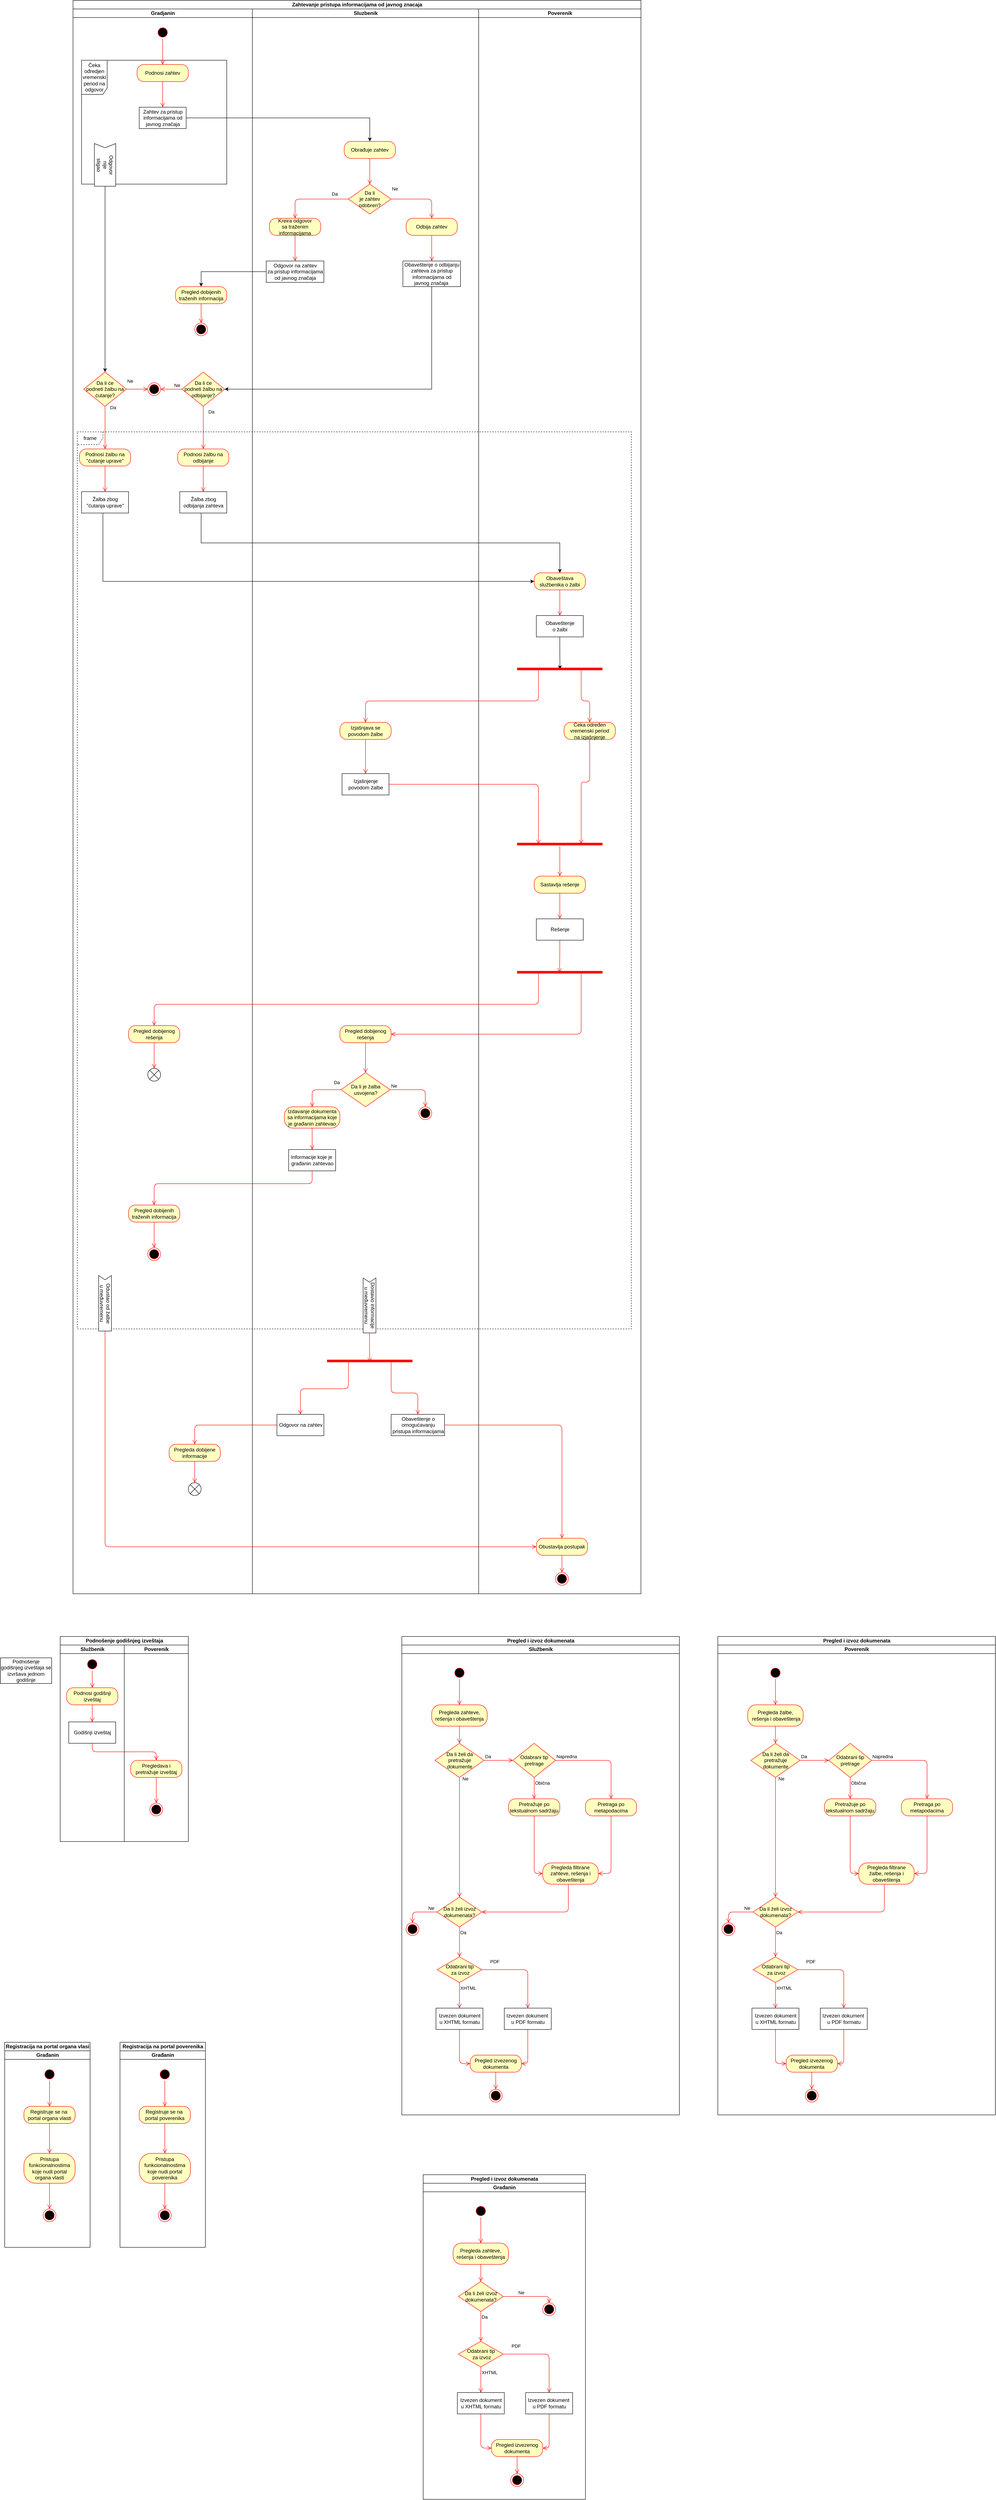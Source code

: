 <mxfile version="14.1.9" type="device"><diagram id="3-kezCCr8QO_9Q6OU6Xe" name="Page-1"><mxGraphModel dx="6920" dy="4000" grid="1" gridSize="10" guides="1" tooltips="1" connect="1" arrows="1" fold="1" page="1" pageScale="1" pageWidth="850" pageHeight="1100" math="0" shadow="0"><root><mxCell id="0"/><mxCell id="1" parent="0"/><mxCell id="cvAOIIFNQs9RUEuVUpot-1" value="Zahtevanje pristupa informacijama od javnog znacaja" style="swimlane;html=1;childLayout=stackLayout;resizeParent=1;resizeParentMax=0;startSize=20;" parent="1" vertex="1"><mxGeometry x="240" y="70" width="1330" height="3730" as="geometry"/></mxCell><mxCell id="cvAOIIFNQs9RUEuVUpot-2" value="Gradjanin" style="swimlane;html=1;startSize=20;" parent="cvAOIIFNQs9RUEuVUpot-1" vertex="1"><mxGeometry y="20" width="420" height="3710" as="geometry"/></mxCell><mxCell id="cvAOIIFNQs9RUEuVUpot-14" value="Čeka ođredjen vremenski period na odgovor" style="shape=umlFrame;whiteSpace=wrap;html=1;width=60;height=80;" parent="cvAOIIFNQs9RUEuVUpot-2" vertex="1"><mxGeometry x="20" y="120" width="340" height="290" as="geometry"/></mxCell><mxCell id="cvAOIIFNQs9RUEuVUpot-6" value="" style="ellipse;html=1;shape=startState;fillColor=#000000;strokeColor=#ff0000;" parent="cvAOIIFNQs9RUEuVUpot-2" vertex="1"><mxGeometry x="195" y="40" width="30" height="30" as="geometry"/></mxCell><mxCell id="cvAOIIFNQs9RUEuVUpot-7" value="" style="edgeStyle=orthogonalEdgeStyle;html=1;verticalAlign=bottom;endArrow=open;endSize=8;strokeColor=#ff0000;" parent="cvAOIIFNQs9RUEuVUpot-2" source="cvAOIIFNQs9RUEuVUpot-6" edge="1"><mxGeometry relative="1" as="geometry"><mxPoint x="210" y="130" as="targetPoint"/></mxGeometry></mxCell><mxCell id="cvAOIIFNQs9RUEuVUpot-8" value="Podnosi zahtev" style="rounded=1;whiteSpace=wrap;html=1;arcSize=40;fontColor=#000000;fillColor=#ffffc0;strokeColor=#ff0000;" parent="cvAOIIFNQs9RUEuVUpot-2" vertex="1"><mxGeometry x="150" y="130" width="120" height="40" as="geometry"/></mxCell><mxCell id="cvAOIIFNQs9RUEuVUpot-9" value="" style="edgeStyle=orthogonalEdgeStyle;html=1;verticalAlign=bottom;endArrow=open;endSize=8;strokeColor=#ff0000;" parent="cvAOIIFNQs9RUEuVUpot-2" source="cvAOIIFNQs9RUEuVUpot-8" edge="1"><mxGeometry relative="1" as="geometry"><mxPoint x="210" y="230" as="targetPoint"/></mxGeometry></mxCell><mxCell id="cvAOIIFNQs9RUEuVUpot-10" value="Zahtev za pristup&lt;br&gt;informacijama od&lt;br&gt;javnog značaja" style="html=1;" parent="cvAOIIFNQs9RUEuVUpot-2" vertex="1"><mxGeometry x="155" y="230" width="110" height="50" as="geometry"/></mxCell><mxCell id="cvAOIIFNQs9RUEuVUpot-20" style="edgeStyle=orthogonalEdgeStyle;rounded=0;orthogonalLoop=1;jettySize=auto;html=1;entryX=0.5;entryY=0;entryDx=0;entryDy=0;" parent="cvAOIIFNQs9RUEuVUpot-2" source="cvAOIIFNQs9RUEuVUpot-15" target="cvAOIIFNQs9RUEuVUpot-17" edge="1"><mxGeometry relative="1" as="geometry"/></mxCell><mxCell id="cvAOIIFNQs9RUEuVUpot-15" value="Odgovor&lt;br&gt;nije&lt;br&gt;stigao" style="html=1;shadow=0;dashed=0;align=center;verticalAlign=middle;shape=mxgraph.arrows2.arrow;dy=0;dx=0;notch=10;rotation=90;" parent="cvAOIIFNQs9RUEuVUpot-2" vertex="1"><mxGeometry x="25" y="340" width="100" height="50" as="geometry"/></mxCell><mxCell id="cvAOIIFNQs9RUEuVUpot-17" value="Da li će &lt;br&gt;podneti žalbu na ćutanje?" style="rhombus;whiteSpace=wrap;html=1;fillColor=#ffffc0;strokeColor=#ff0000;" parent="cvAOIIFNQs9RUEuVUpot-2" vertex="1"><mxGeometry x="25" y="850" width="100" height="80" as="geometry"/></mxCell><mxCell id="cvAOIIFNQs9RUEuVUpot-18" value="Ne" style="edgeStyle=orthogonalEdgeStyle;html=1;align=left;verticalAlign=bottom;endArrow=open;endSize=8;strokeColor=#ff0000;" parent="cvAOIIFNQs9RUEuVUpot-2" source="cvAOIIFNQs9RUEuVUpot-17" target="cvAOIIFNQs9RUEuVUpot-21" edge="1"><mxGeometry x="-1" y="10" relative="1" as="geometry"><mxPoint x="175" y="870" as="targetPoint"/><mxPoint as="offset"/></mxGeometry></mxCell><mxCell id="cvAOIIFNQs9RUEuVUpot-19" value="Da" style="edgeStyle=orthogonalEdgeStyle;html=1;align=left;verticalAlign=top;endArrow=open;endSize=8;strokeColor=#ff0000;entryX=0.5;entryY=0;entryDx=0;entryDy=0;" parent="cvAOIIFNQs9RUEuVUpot-2" source="cvAOIIFNQs9RUEuVUpot-17" edge="1" target="kPOflyC7GncGdKYyelet-23"><mxGeometry x="-1" y="14" relative="1" as="geometry"><mxPoint x="75" y="1030" as="targetPoint"/><mxPoint x="-4" y="-10" as="offset"/></mxGeometry></mxCell><mxCell id="cvAOIIFNQs9RUEuVUpot-21" value="" style="ellipse;html=1;shape=endState;fillColor=#000000;strokeColor=#ff0000;" parent="cvAOIIFNQs9RUEuVUpot-2" vertex="1"><mxGeometry x="175" y="875" width="30" height="30" as="geometry"/></mxCell><mxCell id="kPOflyC7GncGdKYyelet-12" value="Pregled dobijenih traženih informacija" style="rounded=1;whiteSpace=wrap;html=1;arcSize=40;fontColor=#000000;fillColor=#ffffc0;strokeColor=#ff0000;" vertex="1" parent="cvAOIIFNQs9RUEuVUpot-2"><mxGeometry x="240" y="650" width="120" height="40" as="geometry"/></mxCell><mxCell id="kPOflyC7GncGdKYyelet-15" value="" style="ellipse;html=1;shape=endState;fillColor=#000000;strokeColor=#ff0000;" vertex="1" parent="cvAOIIFNQs9RUEuVUpot-2"><mxGeometry x="285" y="735" width="30" height="30" as="geometry"/></mxCell><mxCell id="kPOflyC7GncGdKYyelet-13" value="" style="edgeStyle=orthogonalEdgeStyle;html=1;verticalAlign=bottom;endArrow=open;endSize=8;strokeColor=#ff0000;" edge="1" source="kPOflyC7GncGdKYyelet-12" parent="cvAOIIFNQs9RUEuVUpot-2" target="kPOflyC7GncGdKYyelet-15"><mxGeometry relative="1" as="geometry"><mxPoint x="300" y="750" as="targetPoint"/></mxGeometry></mxCell><mxCell id="kPOflyC7GncGdKYyelet-19" value="Da li će &lt;br&gt;podneti žalbu na odbijanje?" style="rhombus;whiteSpace=wrap;html=1;fillColor=#ffffc0;strokeColor=#ff0000;" vertex="1" parent="cvAOIIFNQs9RUEuVUpot-2"><mxGeometry x="255" y="850" width="100" height="80" as="geometry"/></mxCell><mxCell id="kPOflyC7GncGdKYyelet-20" value="Ne" style="edgeStyle=orthogonalEdgeStyle;html=1;align=left;verticalAlign=bottom;endArrow=open;endSize=8;strokeColor=#ff0000;" edge="1" source="kPOflyC7GncGdKYyelet-19" parent="cvAOIIFNQs9RUEuVUpot-2" target="cvAOIIFNQs9RUEuVUpot-21"><mxGeometry x="-0.2" relative="1" as="geometry"><mxPoint x="725" y="870" as="targetPoint"/><mxPoint as="offset"/></mxGeometry></mxCell><mxCell id="kPOflyC7GncGdKYyelet-23" value="Podnosi žalbu na &quot;ćutanje uprave&quot;" style="rounded=1;whiteSpace=wrap;html=1;arcSize=40;fontColor=#000000;fillColor=#ffffc0;strokeColor=#ff0000;" vertex="1" parent="cvAOIIFNQs9RUEuVUpot-2"><mxGeometry x="15" y="1030" width="120" height="40" as="geometry"/></mxCell><mxCell id="kPOflyC7GncGdKYyelet-24" value="" style="edgeStyle=orthogonalEdgeStyle;html=1;verticalAlign=bottom;endArrow=open;endSize=8;strokeColor=#ff0000;" edge="1" source="kPOflyC7GncGdKYyelet-23" parent="cvAOIIFNQs9RUEuVUpot-2"><mxGeometry relative="1" as="geometry"><mxPoint x="75" y="1130" as="targetPoint"/></mxGeometry></mxCell><mxCell id="kPOflyC7GncGdKYyelet-25" value="Podnosi žalbu na&lt;br&gt;odbijanje" style="rounded=1;whiteSpace=wrap;html=1;arcSize=40;fontColor=#000000;fillColor=#ffffc0;strokeColor=#ff0000;" vertex="1" parent="cvAOIIFNQs9RUEuVUpot-2"><mxGeometry x="245" y="1030" width="120" height="40" as="geometry"/></mxCell><mxCell id="kPOflyC7GncGdKYyelet-26" value="" style="edgeStyle=orthogonalEdgeStyle;html=1;verticalAlign=bottom;endArrow=open;endSize=8;strokeColor=#ff0000;" edge="1" source="kPOflyC7GncGdKYyelet-25" parent="cvAOIIFNQs9RUEuVUpot-2"><mxGeometry relative="1" as="geometry"><mxPoint x="305" y="1130" as="targetPoint"/></mxGeometry></mxCell><mxCell id="kPOflyC7GncGdKYyelet-21" value="Da" style="edgeStyle=orthogonalEdgeStyle;html=1;align=left;verticalAlign=top;endArrow=open;endSize=8;strokeColor=#ff0000;entryX=0.5;entryY=0;entryDx=0;entryDy=0;" edge="1" source="kPOflyC7GncGdKYyelet-19" parent="cvAOIIFNQs9RUEuVUpot-2" target="kPOflyC7GncGdKYyelet-25"><mxGeometry x="-1" y="10" relative="1" as="geometry"><mxPoint x="275" y="1000" as="targetPoint"/><Array as="points"/><mxPoint as="offset"/></mxGeometry></mxCell><mxCell id="kPOflyC7GncGdKYyelet-27" value="Žalba zbog &lt;br&gt;&quot;ćutanja uprave&quot;" style="html=1;" vertex="1" parent="cvAOIIFNQs9RUEuVUpot-2"><mxGeometry x="20" y="1130" width="110" height="50" as="geometry"/></mxCell><mxCell id="kPOflyC7GncGdKYyelet-28" value="Žalba zbog &lt;br&gt;odbijanja zahteva" style="html=1;" vertex="1" parent="cvAOIIFNQs9RUEuVUpot-2"><mxGeometry x="250" y="1130" width="110" height="50" as="geometry"/></mxCell><mxCell id="kPOflyC7GncGdKYyelet-57" value="Pregled dobijenog&lt;br&gt;rešenja" style="rounded=1;whiteSpace=wrap;html=1;arcSize=40;fontColor=#000000;fillColor=#ffffc0;strokeColor=#ff0000;" vertex="1" parent="cvAOIIFNQs9RUEuVUpot-2"><mxGeometry x="130" y="2380" width="120" height="40" as="geometry"/></mxCell><mxCell id="kPOflyC7GncGdKYyelet-58" value="" style="edgeStyle=orthogonalEdgeStyle;html=1;verticalAlign=bottom;endArrow=open;endSize=8;strokeColor=#ff0000;" edge="1" source="kPOflyC7GncGdKYyelet-57" parent="cvAOIIFNQs9RUEuVUpot-2"><mxGeometry relative="1" as="geometry"><mxPoint x="190" y="2480" as="targetPoint"/></mxGeometry></mxCell><mxCell id="kPOflyC7GncGdKYyelet-61" value="" style="verticalLabelPosition=bottom;verticalAlign=top;html=1;shape=mxgraph.flowchart.or;" vertex="1" parent="cvAOIIFNQs9RUEuVUpot-2"><mxGeometry x="175" y="2480" width="30" height="30" as="geometry"/></mxCell><mxCell id="kPOflyC7GncGdKYyelet-73" value="Pregled dobijenih&lt;br&gt;traženih informacija" style="rounded=1;whiteSpace=wrap;html=1;arcSize=40;fontColor=#000000;fillColor=#ffffc0;strokeColor=#ff0000;" vertex="1" parent="cvAOIIFNQs9RUEuVUpot-2"><mxGeometry x="130" y="2800" width="120" height="40" as="geometry"/></mxCell><mxCell id="kPOflyC7GncGdKYyelet-74" value="" style="edgeStyle=orthogonalEdgeStyle;html=1;verticalAlign=bottom;endArrow=open;endSize=8;strokeColor=#ff0000;" edge="1" source="kPOflyC7GncGdKYyelet-73" parent="cvAOIIFNQs9RUEuVUpot-2"><mxGeometry relative="1" as="geometry"><mxPoint x="190" y="2900" as="targetPoint"/></mxGeometry></mxCell><mxCell id="kPOflyC7GncGdKYyelet-76" value="" style="ellipse;html=1;shape=endState;fillColor=#000000;strokeColor=#ff0000;" vertex="1" parent="cvAOIIFNQs9RUEuVUpot-2"><mxGeometry x="175" y="2900" width="30" height="30" as="geometry"/></mxCell><mxCell id="kPOflyC7GncGdKYyelet-95" value="Pregleda dobijene&lt;br&gt;informacije" style="rounded=1;whiteSpace=wrap;html=1;arcSize=40;fontColor=#000000;fillColor=#ffffc0;strokeColor=#ff0000;" vertex="1" parent="cvAOIIFNQs9RUEuVUpot-2"><mxGeometry x="225" y="3360" width="120" height="40" as="geometry"/></mxCell><mxCell id="kPOflyC7GncGdKYyelet-96" value="" style="edgeStyle=orthogonalEdgeStyle;html=1;verticalAlign=bottom;endArrow=open;endSize=8;strokeColor=#ff0000;" edge="1" source="kPOflyC7GncGdKYyelet-95" parent="cvAOIIFNQs9RUEuVUpot-2"><mxGeometry relative="1" as="geometry"><mxPoint x="285" y="3450" as="targetPoint"/></mxGeometry></mxCell><mxCell id="kPOflyC7GncGdKYyelet-103" value="" style="verticalLabelPosition=bottom;verticalAlign=top;html=1;shape=mxgraph.flowchart.or;rounded=0;" vertex="1" parent="cvAOIIFNQs9RUEuVUpot-2"><mxGeometry x="270" y="3450" width="30" height="30" as="geometry"/></mxCell><mxCell id="cvAOIIFNQs9RUEuVUpot-3" value="Sluzbenik" style="swimlane;html=1;startSize=20;" parent="cvAOIIFNQs9RUEuVUpot-1" vertex="1"><mxGeometry x="420" y="20" width="530" height="3710" as="geometry"/></mxCell><mxCell id="kPOflyC7GncGdKYyelet-1" value="Da li&lt;br&gt;je zahtev odobren?" style="rhombus;whiteSpace=wrap;html=1;fillColor=#ffffc0;strokeColor=#ff0000;" vertex="1" parent="cvAOIIFNQs9RUEuVUpot-3"><mxGeometry x="225" y="410" width="100" height="70" as="geometry"/></mxCell><mxCell id="kPOflyC7GncGdKYyelet-2" value="Ne" style="edgeStyle=orthogonalEdgeStyle;html=1;align=left;verticalAlign=bottom;endArrow=open;endSize=8;strokeColor=#ff0000;entryX=0.5;entryY=0;entryDx=0;entryDy=0;" edge="1" source="kPOflyC7GncGdKYyelet-1" parent="cvAOIIFNQs9RUEuVUpot-3" target="kPOflyC7GncGdKYyelet-16"><mxGeometry x="-1" y="15" relative="1" as="geometry"><mxPoint x="430" y="510" as="targetPoint"/><Array as="points"><mxPoint x="420" y="445"/></Array><mxPoint as="offset"/></mxGeometry></mxCell><mxCell id="kPOflyC7GncGdKYyelet-3" value="Da" style="edgeStyle=orthogonalEdgeStyle;html=1;align=left;verticalAlign=top;endArrow=open;endSize=8;strokeColor=#ff0000;entryX=0.5;entryY=0;entryDx=0;entryDy=0;" edge="1" source="kPOflyC7GncGdKYyelet-1" parent="cvAOIIFNQs9RUEuVUpot-3" target="kPOflyC7GncGdKYyelet-5"><mxGeometry x="-0.52" y="-25" relative="1" as="geometry"><mxPoint x="165" y="445" as="targetPoint"/><Array as="points"><mxPoint x="100" y="445"/></Array><mxPoint as="offset"/></mxGeometry></mxCell><mxCell id="kPOflyC7GncGdKYyelet-5" value="Kreira odgovor&lt;br&gt;sa traženim informacijama" style="rounded=1;whiteSpace=wrap;html=1;arcSize=40;fontColor=#000000;fillColor=#ffffc0;strokeColor=#ff0000;" vertex="1" parent="cvAOIIFNQs9RUEuVUpot-3"><mxGeometry x="40" y="490" width="120" height="40" as="geometry"/></mxCell><mxCell id="kPOflyC7GncGdKYyelet-6" value="" style="edgeStyle=orthogonalEdgeStyle;html=1;verticalAlign=bottom;endArrow=open;endSize=8;strokeColor=#ff0000;" edge="1" source="kPOflyC7GncGdKYyelet-5" parent="cvAOIIFNQs9RUEuVUpot-3" target="kPOflyC7GncGdKYyelet-7"><mxGeometry relative="1" as="geometry"><mxPoint x="185" y="630" as="targetPoint"/></mxGeometry></mxCell><mxCell id="kPOflyC7GncGdKYyelet-7" value="Odgovor na zahtev&lt;br&gt;za pristup informacijama&lt;br&gt;od javnog značaja" style="html=1;" vertex="1" parent="cvAOIIFNQs9RUEuVUpot-3"><mxGeometry x="32.5" y="590" width="135" height="50" as="geometry"/></mxCell><mxCell id="kPOflyC7GncGdKYyelet-8" value="Obrađuje zahtev" style="rounded=1;whiteSpace=wrap;html=1;arcSize=40;fontColor=#000000;fillColor=#ffffc0;strokeColor=#ff0000;" vertex="1" parent="cvAOIIFNQs9RUEuVUpot-3"><mxGeometry x="215" y="310" width="120" height="40" as="geometry"/></mxCell><mxCell id="kPOflyC7GncGdKYyelet-9" value="" style="edgeStyle=orthogonalEdgeStyle;html=1;verticalAlign=bottom;endArrow=open;endSize=8;strokeColor=#ff0000;entryX=0.5;entryY=0;entryDx=0;entryDy=0;" edge="1" source="kPOflyC7GncGdKYyelet-8" parent="cvAOIIFNQs9RUEuVUpot-3" target="kPOflyC7GncGdKYyelet-1"><mxGeometry relative="1" as="geometry"><mxPoint x="275" y="300" as="targetPoint"/></mxGeometry></mxCell><mxCell id="kPOflyC7GncGdKYyelet-16" value="Odbija zahtev" style="rounded=1;whiteSpace=wrap;html=1;arcSize=40;fontColor=#000000;fillColor=#ffffc0;strokeColor=#ff0000;" vertex="1" parent="cvAOIIFNQs9RUEuVUpot-3"><mxGeometry x="360" y="490" width="120" height="40" as="geometry"/></mxCell><mxCell id="kPOflyC7GncGdKYyelet-17" value="" style="edgeStyle=orthogonalEdgeStyle;html=1;verticalAlign=bottom;endArrow=open;endSize=8;strokeColor=#ff0000;" edge="1" source="kPOflyC7GncGdKYyelet-16" parent="cvAOIIFNQs9RUEuVUpot-3"><mxGeometry relative="1" as="geometry"><mxPoint x="420" y="590" as="targetPoint"/></mxGeometry></mxCell><mxCell id="kPOflyC7GncGdKYyelet-18" value="Obaveštenje o odbijanju&lt;br&gt;zahteva za pristup&lt;br&gt;informacijama od&lt;br&gt;javnog značaja&amp;nbsp;" style="html=1;" vertex="1" parent="cvAOIIFNQs9RUEuVUpot-3"><mxGeometry x="352.5" y="590" width="135" height="60" as="geometry"/></mxCell><mxCell id="kPOflyC7GncGdKYyelet-42" value="Izjašnjava se povodom žalbe" style="rounded=1;whiteSpace=wrap;html=1;arcSize=40;fontColor=#000000;fillColor=#ffffc0;strokeColor=#ff0000;" vertex="1" parent="cvAOIIFNQs9RUEuVUpot-3"><mxGeometry x="205" y="1670" width="120" height="40" as="geometry"/></mxCell><mxCell id="kPOflyC7GncGdKYyelet-43" value="" style="edgeStyle=orthogonalEdgeStyle;html=1;verticalAlign=bottom;endArrow=open;endSize=8;strokeColor=#ff0000;" edge="1" source="kPOflyC7GncGdKYyelet-42" parent="cvAOIIFNQs9RUEuVUpot-3"><mxGeometry relative="1" as="geometry"><mxPoint x="265" y="1790" as="targetPoint"/></mxGeometry></mxCell><mxCell id="kPOflyC7GncGdKYyelet-44" value="Izjašnjenje &lt;br&gt;povodom žalbe" style="html=1;" vertex="1" parent="cvAOIIFNQs9RUEuVUpot-3"><mxGeometry x="210" y="1790" width="110" height="50" as="geometry"/></mxCell><mxCell id="kPOflyC7GncGdKYyelet-63" value="Pregled dobijenog&lt;br&gt;rešenja" style="rounded=1;whiteSpace=wrap;html=1;arcSize=40;fontColor=#000000;fillColor=#ffffc0;strokeColor=#ff0000;" vertex="1" parent="cvAOIIFNQs9RUEuVUpot-3"><mxGeometry x="205" y="2380" width="120" height="40" as="geometry"/></mxCell><mxCell id="kPOflyC7GncGdKYyelet-65" value="Da li je žalba usvojena?" style="rhombus;whiteSpace=wrap;html=1;fillColor=#ffffc0;strokeColor=#ff0000;direction=east;" vertex="1" parent="cvAOIIFNQs9RUEuVUpot-3"><mxGeometry x="207.5" y="2490" width="115" height="80" as="geometry"/></mxCell><mxCell id="kPOflyC7GncGdKYyelet-64" style="edgeStyle=orthogonalEdgeStyle;rounded=1;orthogonalLoop=1;jettySize=auto;html=1;endArrow=open;endFill=0;endSize=8;strokeColor=#FF0000;entryX=0.5;entryY=0;entryDx=0;entryDy=0;" edge="1" parent="cvAOIIFNQs9RUEuVUpot-3" source="kPOflyC7GncGdKYyelet-63" target="kPOflyC7GncGdKYyelet-65"><mxGeometry relative="1" as="geometry"><mxPoint x="200" y="2460" as="targetPoint"/></mxGeometry></mxCell><mxCell id="kPOflyC7GncGdKYyelet-68" value="" style="ellipse;html=1;shape=endState;fillColor=#000000;strokeColor=#ff0000;" vertex="1" parent="cvAOIIFNQs9RUEuVUpot-3"><mxGeometry x="390" y="2570" width="30" height="30" as="geometry"/></mxCell><mxCell id="kPOflyC7GncGdKYyelet-66" value="Ne" style="edgeStyle=orthogonalEdgeStyle;html=1;align=left;verticalAlign=bottom;endArrow=open;endSize=8;strokeColor=#ff0000;" edge="1" source="kPOflyC7GncGdKYyelet-65" parent="cvAOIIFNQs9RUEuVUpot-3" target="kPOflyC7GncGdKYyelet-68"><mxGeometry x="-1" relative="1" as="geometry"><mxPoint x="400" y="2540" as="targetPoint"/><Array as="points"><mxPoint x="405" y="2530"/></Array></mxGeometry></mxCell><mxCell id="kPOflyC7GncGdKYyelet-70" value="Izdavanje dokumenta&lt;br&gt;sa informacijama koje&lt;br&gt;je građanin zahtevao" style="rounded=1;whiteSpace=wrap;html=1;arcSize=40;fontColor=#000000;fillColor=#ffffc0;strokeColor=#ff0000;" vertex="1" parent="cvAOIIFNQs9RUEuVUpot-3"><mxGeometry x="75" y="2570" width="130" height="50" as="geometry"/></mxCell><mxCell id="kPOflyC7GncGdKYyelet-71" value="" style="edgeStyle=orthogonalEdgeStyle;html=1;verticalAlign=bottom;endArrow=open;endSize=8;strokeColor=#ff0000;" edge="1" source="kPOflyC7GncGdKYyelet-70" parent="cvAOIIFNQs9RUEuVUpot-3"><mxGeometry relative="1" as="geometry"><mxPoint x="140" y="2670" as="targetPoint"/></mxGeometry></mxCell><mxCell id="kPOflyC7GncGdKYyelet-67" value="Da" style="edgeStyle=orthogonalEdgeStyle;html=1;align=left;verticalAlign=top;endArrow=open;endSize=8;strokeColor=#ff0000;entryX=0.5;entryY=0;entryDx=0;entryDy=0;" edge="1" source="kPOflyC7GncGdKYyelet-65" parent="cvAOIIFNQs9RUEuVUpot-3" target="kPOflyC7GncGdKYyelet-70"><mxGeometry x="-0.627" y="-30" relative="1" as="geometry"><mxPoint x="110" y="2540" as="targetPoint"/><Array as="points"><mxPoint x="140" y="2530"/></Array><mxPoint x="1" as="offset"/></mxGeometry></mxCell><mxCell id="kPOflyC7GncGdKYyelet-72" value="Informacije koje je&amp;nbsp;&lt;br&gt;građanin zahtevao" style="html=1;" vertex="1" parent="cvAOIIFNQs9RUEuVUpot-3"><mxGeometry x="85" y="2670" width="110" height="50" as="geometry"/></mxCell><mxCell id="kPOflyC7GncGdKYyelet-90" value="" style="shape=line;html=1;strokeWidth=6;strokeColor=#ff0000;rounded=0;" vertex="1" parent="cvAOIIFNQs9RUEuVUpot-3"><mxGeometry x="175" y="3160" width="200" height="10" as="geometry"/></mxCell><mxCell id="kPOflyC7GncGdKYyelet-91" value="" style="edgeStyle=orthogonalEdgeStyle;html=1;verticalAlign=bottom;endArrow=open;endSize=8;strokeColor=#ff0000;exitX=0.25;exitY=0.5;exitDx=0;exitDy=0;exitPerimeter=0;entryX=0.5;entryY=0;entryDx=0;entryDy=0;" edge="1" source="kPOflyC7GncGdKYyelet-90" parent="cvAOIIFNQs9RUEuVUpot-3" target="kPOflyC7GncGdKYyelet-94"><mxGeometry relative="1" as="geometry"><mxPoint x="225" y="3240" as="targetPoint"/><Array as="points"><mxPoint x="225" y="3230"/><mxPoint x="113" y="3230"/></Array></mxGeometry></mxCell><mxCell id="kPOflyC7GncGdKYyelet-94" value="Odgovor na zahtev" style="html=1;rounded=0;" vertex="1" parent="cvAOIIFNQs9RUEuVUpot-3"><mxGeometry x="57.5" y="3290" width="110" height="50" as="geometry"/></mxCell><mxCell id="kPOflyC7GncGdKYyelet-99" value="Obaveštenje o&lt;br&gt;omogućavanju&lt;br&gt;pristupa informacijama" style="html=1;rounded=0;" vertex="1" parent="cvAOIIFNQs9RUEuVUpot-3"><mxGeometry x="325" y="3290" width="125" height="50" as="geometry"/></mxCell><mxCell id="kPOflyC7GncGdKYyelet-93" value="" style="edgeStyle=orthogonalEdgeStyle;html=1;verticalAlign=bottom;endArrow=open;endSize=8;strokeColor=#ff0000;exitX=0.75;exitY=0.5;exitDx=0;exitDy=0;exitPerimeter=0;entryX=0.5;entryY=0;entryDx=0;entryDy=0;" edge="1" parent="cvAOIIFNQs9RUEuVUpot-3" source="kPOflyC7GncGdKYyelet-90" target="kPOflyC7GncGdKYyelet-99"><mxGeometry relative="1" as="geometry"><mxPoint x="325" y="3240" as="targetPoint"/><mxPoint x="235" y="3175" as="sourcePoint"/><Array as="points"><mxPoint x="325" y="3240"/><mxPoint x="387" y="3240"/></Array></mxGeometry></mxCell><mxCell id="cvAOIIFNQs9RUEuVUpot-4" value="Poverenik" style="swimlane;html=1;startSize=20;" parent="cvAOIIFNQs9RUEuVUpot-1" vertex="1"><mxGeometry x="950" y="20" width="380" height="3710" as="geometry"/></mxCell><mxCell id="kPOflyC7GncGdKYyelet-29" value="Obaveštava službenika o žalbi" style="rounded=1;whiteSpace=wrap;html=1;arcSize=40;fontColor=#000000;fillColor=#ffffc0;strokeColor=#ff0000;" vertex="1" parent="cvAOIIFNQs9RUEuVUpot-4"><mxGeometry x="130" y="1320" width="120" height="40" as="geometry"/></mxCell><mxCell id="kPOflyC7GncGdKYyelet-30" value="" style="edgeStyle=orthogonalEdgeStyle;html=1;verticalAlign=bottom;endArrow=open;endSize=8;strokeColor=#ff0000;" edge="1" source="kPOflyC7GncGdKYyelet-29" parent="cvAOIIFNQs9RUEuVUpot-4"><mxGeometry relative="1" as="geometry"><mxPoint x="190" y="1420" as="targetPoint"/></mxGeometry></mxCell><mxCell id="kPOflyC7GncGdKYyelet-37" style="edgeStyle=orthogonalEdgeStyle;rounded=0;orthogonalLoop=1;jettySize=auto;html=1;entryX=0.502;entryY=0.588;entryDx=0;entryDy=0;entryPerimeter=0;" edge="1" parent="cvAOIIFNQs9RUEuVUpot-4" source="kPOflyC7GncGdKYyelet-34" target="kPOflyC7GncGdKYyelet-35"><mxGeometry relative="1" as="geometry"/></mxCell><mxCell id="kPOflyC7GncGdKYyelet-34" value="Obaveštenje &lt;br&gt;o žalbi" style="html=1;" vertex="1" parent="cvAOIIFNQs9RUEuVUpot-4"><mxGeometry x="135" y="1420" width="110" height="50" as="geometry"/></mxCell><mxCell id="kPOflyC7GncGdKYyelet-35" value="" style="shape=line;html=1;strokeWidth=6;strokeColor=#ff0000;" vertex="1" parent="cvAOIIFNQs9RUEuVUpot-4"><mxGeometry x="90" y="1540" width="200" height="10" as="geometry"/></mxCell><mxCell id="kPOflyC7GncGdKYyelet-45" value="" style="shape=line;html=1;strokeWidth=6;strokeColor=#ff0000;" vertex="1" parent="cvAOIIFNQs9RUEuVUpot-4"><mxGeometry x="90" y="1950" width="200" height="10" as="geometry"/></mxCell><mxCell id="kPOflyC7GncGdKYyelet-46" value="" style="edgeStyle=orthogonalEdgeStyle;html=1;verticalAlign=bottom;endArrow=open;endSize=8;strokeColor=#ff0000;" edge="1" source="kPOflyC7GncGdKYyelet-45" parent="cvAOIIFNQs9RUEuVUpot-4"><mxGeometry relative="1" as="geometry"><mxPoint x="190" y="2030" as="targetPoint"/></mxGeometry></mxCell><mxCell id="kPOflyC7GncGdKYyelet-48" value="Čeka određen vremenski period&lt;br&gt;na izjašnjenje" style="rounded=1;whiteSpace=wrap;html=1;arcSize=40;fontColor=#000000;fillColor=#ffffc0;strokeColor=#ff0000;" vertex="1" parent="cvAOIIFNQs9RUEuVUpot-4"><mxGeometry x="200" y="1670" width="120" height="40" as="geometry"/></mxCell><mxCell id="kPOflyC7GncGdKYyelet-49" value="" style="edgeStyle=orthogonalEdgeStyle;html=1;verticalAlign=bottom;endArrow=open;endSize=8;strokeColor=#ff0000;entryX=0.75;entryY=0.5;entryDx=0;entryDy=0;entryPerimeter=0;" edge="1" source="kPOflyC7GncGdKYyelet-48" parent="cvAOIIFNQs9RUEuVUpot-4" target="kPOflyC7GncGdKYyelet-45"><mxGeometry relative="1" as="geometry"><mxPoint x="260" y="1770" as="targetPoint"/><Array as="points"><mxPoint x="260" y="1810"/><mxPoint x="240" y="1810"/></Array></mxGeometry></mxCell><mxCell id="kPOflyC7GncGdKYyelet-41" style="edgeStyle=orthogonalEdgeStyle;rounded=1;orthogonalLoop=1;jettySize=auto;html=1;strokeColor=#FF0000;endSize=8;endArrow=open;endFill=0;entryX=0.5;entryY=0;entryDx=0;entryDy=0;exitX=0.75;exitY=0.5;exitDx=0;exitDy=0;exitPerimeter=0;" edge="1" parent="cvAOIIFNQs9RUEuVUpot-4" source="kPOflyC7GncGdKYyelet-35" target="kPOflyC7GncGdKYyelet-48"><mxGeometry relative="1" as="geometry"><mxPoint x="230" y="1630" as="targetPoint"/><Array as="points"><mxPoint x="240" y="1620"/><mxPoint x="260" y="1620"/></Array></mxGeometry></mxCell><mxCell id="kPOflyC7GncGdKYyelet-50" value="Sastavlja rešenje" style="rounded=1;whiteSpace=wrap;html=1;arcSize=40;fontColor=#000000;fillColor=#ffffc0;strokeColor=#ff0000;" vertex="1" parent="cvAOIIFNQs9RUEuVUpot-4"><mxGeometry x="130" y="2030" width="120" height="40" as="geometry"/></mxCell><mxCell id="kPOflyC7GncGdKYyelet-51" value="" style="edgeStyle=orthogonalEdgeStyle;html=1;verticalAlign=bottom;endArrow=open;endSize=8;strokeColor=#ff0000;" edge="1" source="kPOflyC7GncGdKYyelet-50" parent="cvAOIIFNQs9RUEuVUpot-4"><mxGeometry relative="1" as="geometry"><mxPoint x="190" y="2130" as="targetPoint"/></mxGeometry></mxCell><mxCell id="kPOflyC7GncGdKYyelet-55" style="edgeStyle=orthogonalEdgeStyle;rounded=1;orthogonalLoop=1;jettySize=auto;html=1;entryX=0.497;entryY=0.567;entryDx=0;entryDy=0;entryPerimeter=0;endArrow=open;endFill=0;endSize=8;strokeColor=#FF0000;" edge="1" parent="cvAOIIFNQs9RUEuVUpot-4" source="kPOflyC7GncGdKYyelet-52" target="kPOflyC7GncGdKYyelet-53"><mxGeometry relative="1" as="geometry"/></mxCell><mxCell id="kPOflyC7GncGdKYyelet-52" value="Rešenje" style="html=1;" vertex="1" parent="cvAOIIFNQs9RUEuVUpot-4"><mxGeometry x="135" y="2130" width="110" height="50" as="geometry"/></mxCell><mxCell id="kPOflyC7GncGdKYyelet-53" value="" style="shape=line;html=1;strokeWidth=6;strokeColor=#ff0000;" vertex="1" parent="cvAOIIFNQs9RUEuVUpot-4"><mxGeometry x="90" y="2250" width="200" height="10" as="geometry"/></mxCell><mxCell id="kPOflyC7GncGdKYyelet-88" value="Obustavlja postupak" style="rounded=1;whiteSpace=wrap;html=1;arcSize=40;fontColor=#000000;fillColor=#ffffc0;strokeColor=#ff0000;" vertex="1" parent="cvAOIIFNQs9RUEuVUpot-4"><mxGeometry x="135" y="3580" width="120" height="40" as="geometry"/></mxCell><mxCell id="kPOflyC7GncGdKYyelet-89" value="" style="edgeStyle=orthogonalEdgeStyle;html=1;verticalAlign=bottom;endArrow=open;endSize=8;strokeColor=#ff0000;" edge="1" source="kPOflyC7GncGdKYyelet-88" parent="cvAOIIFNQs9RUEuVUpot-4"><mxGeometry relative="1" as="geometry"><mxPoint x="195" y="3660" as="targetPoint"/></mxGeometry></mxCell><mxCell id="kPOflyC7GncGdKYyelet-101" value="" style="ellipse;html=1;shape=endState;fillColor=#000000;strokeColor=#ff0000;rounded=0;" vertex="1" parent="cvAOIIFNQs9RUEuVUpot-4"><mxGeometry x="180" y="3660" width="30" height="30" as="geometry"/></mxCell><mxCell id="kPOflyC7GncGdKYyelet-10" style="edgeStyle=orthogonalEdgeStyle;rounded=0;orthogonalLoop=1;jettySize=auto;html=1;entryX=0.5;entryY=0;entryDx=0;entryDy=0;" edge="1" parent="cvAOIIFNQs9RUEuVUpot-1" source="cvAOIIFNQs9RUEuVUpot-10" target="kPOflyC7GncGdKYyelet-8"><mxGeometry relative="1" as="geometry"/></mxCell><mxCell id="kPOflyC7GncGdKYyelet-14" style="edgeStyle=orthogonalEdgeStyle;rounded=0;orthogonalLoop=1;jettySize=auto;html=1;entryX=0.5;entryY=0;entryDx=0;entryDy=0;" edge="1" parent="cvAOIIFNQs9RUEuVUpot-1" source="kPOflyC7GncGdKYyelet-7" target="kPOflyC7GncGdKYyelet-12"><mxGeometry relative="1" as="geometry"/></mxCell><mxCell id="kPOflyC7GncGdKYyelet-22" style="edgeStyle=orthogonalEdgeStyle;rounded=0;orthogonalLoop=1;jettySize=auto;html=1;entryX=1;entryY=0.5;entryDx=0;entryDy=0;" edge="1" parent="cvAOIIFNQs9RUEuVUpot-1" source="kPOflyC7GncGdKYyelet-18" target="kPOflyC7GncGdKYyelet-19"><mxGeometry relative="1" as="geometry"><mxPoint x="840" y="910" as="targetPoint"/><Array as="points"><mxPoint x="840" y="910"/></Array></mxGeometry></mxCell><mxCell id="kPOflyC7GncGdKYyelet-31" style="edgeStyle=orthogonalEdgeStyle;rounded=0;orthogonalLoop=1;jettySize=auto;html=1;entryX=0.5;entryY=0;entryDx=0;entryDy=0;" edge="1" parent="cvAOIIFNQs9RUEuVUpot-1" source="kPOflyC7GncGdKYyelet-28" target="kPOflyC7GncGdKYyelet-29"><mxGeometry relative="1" as="geometry"><Array as="points"><mxPoint x="300" y="1270"/><mxPoint x="1140" y="1270"/></Array></mxGeometry></mxCell><mxCell id="kPOflyC7GncGdKYyelet-32" style="edgeStyle=orthogonalEdgeStyle;rounded=0;orthogonalLoop=1;jettySize=auto;html=1;entryX=0;entryY=0.5;entryDx=0;entryDy=0;" edge="1" parent="cvAOIIFNQs9RUEuVUpot-1" source="kPOflyC7GncGdKYyelet-27" target="kPOflyC7GncGdKYyelet-29"><mxGeometry relative="1" as="geometry"><Array as="points"><mxPoint x="70" y="1360"/></Array></mxGeometry></mxCell><mxCell id="kPOflyC7GncGdKYyelet-36" value="" style="edgeStyle=orthogonalEdgeStyle;html=1;verticalAlign=bottom;endArrow=open;endSize=8;strokeColor=#ff0000;entryX=0.5;entryY=0;entryDx=0;entryDy=0;exitX=0.25;exitY=0.5;exitDx=0;exitDy=0;exitPerimeter=0;" edge="1" source="kPOflyC7GncGdKYyelet-35" parent="cvAOIIFNQs9RUEuVUpot-1" target="kPOflyC7GncGdKYyelet-42"><mxGeometry relative="1" as="geometry"><mxPoint x="1100" y="1650" as="targetPoint"/><Array as="points"><mxPoint x="1090" y="1640"/><mxPoint x="685" y="1640"/></Array></mxGeometry></mxCell><mxCell id="kPOflyC7GncGdKYyelet-47" style="edgeStyle=orthogonalEdgeStyle;rounded=1;orthogonalLoop=1;jettySize=auto;html=1;entryX=0.25;entryY=0.5;entryDx=0;entryDy=0;entryPerimeter=0;endArrow=open;endFill=0;endSize=8;strokeColor=#FF0000;" edge="1" parent="cvAOIIFNQs9RUEuVUpot-1" source="kPOflyC7GncGdKYyelet-44" target="kPOflyC7GncGdKYyelet-45"><mxGeometry relative="1" as="geometry"/></mxCell><mxCell id="kPOflyC7GncGdKYyelet-54" value="" style="edgeStyle=orthogonalEdgeStyle;html=1;verticalAlign=bottom;endArrow=open;endSize=8;strokeColor=#ff0000;exitX=0.25;exitY=0.5;exitDx=0;exitDy=0;exitPerimeter=0;entryX=0.5;entryY=0;entryDx=0;entryDy=0;" edge="1" source="kPOflyC7GncGdKYyelet-53" parent="cvAOIIFNQs9RUEuVUpot-1" target="kPOflyC7GncGdKYyelet-57"><mxGeometry relative="1" as="geometry"><mxPoint x="190" y="2390" as="targetPoint"/><Array as="points"><mxPoint x="1090" y="2350"/><mxPoint x="190" y="2350"/></Array></mxGeometry></mxCell><mxCell id="kPOflyC7GncGdKYyelet-56" value="" style="edgeStyle=orthogonalEdgeStyle;html=1;verticalAlign=bottom;endArrow=open;endSize=8;strokeColor=#ff0000;exitX=0.75;exitY=0.5;exitDx=0;exitDy=0;exitPerimeter=0;entryX=1;entryY=0.5;entryDx=0;entryDy=0;" edge="1" parent="cvAOIIFNQs9RUEuVUpot-1" source="kPOflyC7GncGdKYyelet-53" target="kPOflyC7GncGdKYyelet-63"><mxGeometry relative="1" as="geometry"><mxPoint x="1190" y="2350" as="targetPoint"/><mxPoint x="1100" y="2290" as="sourcePoint"/><Array as="points"><mxPoint x="1190" y="2420"/></Array></mxGeometry></mxCell><mxCell id="kPOflyC7GncGdKYyelet-75" style="edgeStyle=orthogonalEdgeStyle;rounded=1;orthogonalLoop=1;jettySize=auto;html=1;entryX=0.5;entryY=0;entryDx=0;entryDy=0;endArrow=open;endFill=0;endSize=8;strokeColor=#FF0000;" edge="1" parent="cvAOIIFNQs9RUEuVUpot-1" source="kPOflyC7GncGdKYyelet-72" target="kPOflyC7GncGdKYyelet-73"><mxGeometry relative="1" as="geometry"><Array as="points"><mxPoint x="560" y="2770"/><mxPoint x="190" y="2770"/></Array></mxGeometry></mxCell><mxCell id="kPOflyC7GncGdKYyelet-97" style="edgeStyle=orthogonalEdgeStyle;rounded=1;orthogonalLoop=1;jettySize=auto;html=1;endArrow=open;endFill=0;endSize=8;strokeColor=#FF0000;" edge="1" parent="cvAOIIFNQs9RUEuVUpot-1" source="kPOflyC7GncGdKYyelet-94" target="kPOflyC7GncGdKYyelet-95"><mxGeometry relative="1" as="geometry"/></mxCell><mxCell id="kPOflyC7GncGdKYyelet-100" style="edgeStyle=orthogonalEdgeStyle;rounded=1;orthogonalLoop=1;jettySize=auto;html=1;endArrow=open;endFill=0;endSize=8;strokeColor=#FF0000;" edge="1" parent="cvAOIIFNQs9RUEuVUpot-1" source="kPOflyC7GncGdKYyelet-99" target="kPOflyC7GncGdKYyelet-88"><mxGeometry relative="1" as="geometry"/></mxCell><mxCell id="kPOflyC7GncGdKYyelet-85" value="frame" style="shape=umlFrame;whiteSpace=wrap;html=1;rounded=0;dashed=1;" vertex="1" parent="1"><mxGeometry x="250" y="1080" width="1297.5" height="2100" as="geometry"/></mxCell><mxCell id="kPOflyC7GncGdKYyelet-104" style="edgeStyle=orthogonalEdgeStyle;rounded=1;orthogonalLoop=1;jettySize=auto;html=1;endArrow=open;endFill=0;endSize=8;strokeColor=#FF0000;entryX=0;entryY=0.5;entryDx=0;entryDy=0;" edge="1" parent="1" source="kPOflyC7GncGdKYyelet-86" target="kPOflyC7GncGdKYyelet-88"><mxGeometry relative="1" as="geometry"><mxPoint x="315" y="3723.765" as="targetPoint"/><Array as="points"><mxPoint x="315" y="3690"/></Array></mxGeometry></mxCell><mxCell id="kPOflyC7GncGdKYyelet-86" value="Odustao od žalbe &lt;br&gt;u međuvremenu" style="html=1;shadow=0;dashed=0;align=center;verticalAlign=middle;shape=mxgraph.arrows2.arrow;dy=0;dx=0;notch=10;rounded=0;rotation=90;" vertex="1" parent="1"><mxGeometry x="250" y="3105" width="130" height="30" as="geometry"/></mxCell><mxCell id="kPOflyC7GncGdKYyelet-92" style="edgeStyle=orthogonalEdgeStyle;rounded=1;orthogonalLoop=1;jettySize=auto;html=1;entryX=0.5;entryY=0.75;entryDx=0;entryDy=0;entryPerimeter=0;endArrow=open;endFill=0;endSize=8;strokeColor=#FF0000;" edge="1" parent="1" source="kPOflyC7GncGdKYyelet-87" target="kPOflyC7GncGdKYyelet-90"><mxGeometry relative="1" as="geometry"/></mxCell><mxCell id="kPOflyC7GncGdKYyelet-87" value="Dostavio informacije&lt;br&gt;u međuvremenu" style="html=1;shadow=0;dashed=0;align=center;verticalAlign=middle;shape=mxgraph.arrows2.arrow;dy=0;dx=0;notch=10;rounded=0;rotation=90;" vertex="1" parent="1"><mxGeometry x="870" y="3110" width="128.75" height="30" as="geometry"/></mxCell><mxCell id="kPOflyC7GncGdKYyelet-105" value="Podnošenje godišnjeg izveštaja" style="swimlane;html=1;childLayout=stackLayout;resizeParent=1;resizeParentMax=0;startSize=20;rounded=0;" vertex="1" parent="1"><mxGeometry x="210" y="3900" width="300" height="480" as="geometry"/></mxCell><mxCell id="kPOflyC7GncGdKYyelet-106" value="Službenik" style="swimlane;html=1;startSize=20;" vertex="1" parent="kPOflyC7GncGdKYyelet-105"><mxGeometry y="20" width="150" height="460" as="geometry"/></mxCell><mxCell id="kPOflyC7GncGdKYyelet-109" value="" style="ellipse;html=1;shape=startState;fillColor=#000000;strokeColor=#ff0000;rounded=0;" vertex="1" parent="kPOflyC7GncGdKYyelet-106"><mxGeometry x="60" y="30" width="30" height="30" as="geometry"/></mxCell><mxCell id="kPOflyC7GncGdKYyelet-110" value="" style="edgeStyle=orthogonalEdgeStyle;html=1;verticalAlign=bottom;endArrow=open;endSize=8;strokeColor=#ff0000;" edge="1" source="kPOflyC7GncGdKYyelet-109" parent="kPOflyC7GncGdKYyelet-106"><mxGeometry relative="1" as="geometry"><mxPoint x="75" y="100" as="targetPoint"/></mxGeometry></mxCell><mxCell id="kPOflyC7GncGdKYyelet-111" value="Podnosi godišnji izveštaj" style="rounded=1;whiteSpace=wrap;html=1;arcSize=40;fontColor=#000000;fillColor=#ffffc0;strokeColor=#ff0000;" vertex="1" parent="kPOflyC7GncGdKYyelet-106"><mxGeometry x="15" y="100" width="120" height="40" as="geometry"/></mxCell><mxCell id="kPOflyC7GncGdKYyelet-112" value="" style="edgeStyle=orthogonalEdgeStyle;html=1;verticalAlign=bottom;endArrow=open;endSize=8;strokeColor=#ff0000;" edge="1" source="kPOflyC7GncGdKYyelet-111" parent="kPOflyC7GncGdKYyelet-106"><mxGeometry relative="1" as="geometry"><mxPoint x="75" y="180" as="targetPoint"/></mxGeometry></mxCell><mxCell id="kPOflyC7GncGdKYyelet-113" value="Godišnji izveštaj" style="html=1;rounded=0;" vertex="1" parent="kPOflyC7GncGdKYyelet-106"><mxGeometry x="20" y="180" width="110" height="50" as="geometry"/></mxCell><mxCell id="kPOflyC7GncGdKYyelet-107" value="Poverenik" style="swimlane;html=1;startSize=20;" vertex="1" parent="kPOflyC7GncGdKYyelet-105"><mxGeometry x="150" y="20" width="150" height="460" as="geometry"/></mxCell><mxCell id="kPOflyC7GncGdKYyelet-116" value="Pregledava i pretražuje izveštaj" style="rounded=1;whiteSpace=wrap;html=1;arcSize=40;fontColor=#000000;fillColor=#ffffc0;strokeColor=#ff0000;" vertex="1" parent="kPOflyC7GncGdKYyelet-107"><mxGeometry x="15" y="270" width="120" height="40" as="geometry"/></mxCell><mxCell id="kPOflyC7GncGdKYyelet-117" value="" style="edgeStyle=orthogonalEdgeStyle;html=1;verticalAlign=bottom;endArrow=open;endSize=8;strokeColor=#ff0000;" edge="1" source="kPOflyC7GncGdKYyelet-116" parent="kPOflyC7GncGdKYyelet-107"><mxGeometry relative="1" as="geometry"><mxPoint x="75" y="370" as="targetPoint"/></mxGeometry></mxCell><mxCell id="kPOflyC7GncGdKYyelet-119" value="" style="ellipse;html=1;shape=endState;fillColor=#000000;strokeColor=#ff0000;rounded=0;" vertex="1" parent="kPOflyC7GncGdKYyelet-107"><mxGeometry x="60" y="370" width="30" height="30" as="geometry"/></mxCell><mxCell id="kPOflyC7GncGdKYyelet-118" style="edgeStyle=orthogonalEdgeStyle;rounded=1;orthogonalLoop=1;jettySize=auto;html=1;endArrow=open;endFill=0;endSize=8;strokeColor=#FF0000;" edge="1" parent="kPOflyC7GncGdKYyelet-105" source="kPOflyC7GncGdKYyelet-113" target="kPOflyC7GncGdKYyelet-116"><mxGeometry relative="1" as="geometry"><Array as="points"><mxPoint x="75" y="270"/><mxPoint x="225" y="270"/></Array></mxGeometry></mxCell><mxCell id="kPOflyC7GncGdKYyelet-120" value="Pregled i izvoz dokumenata" style="swimlane;html=1;childLayout=stackLayout;resizeParent=1;resizeParentMax=0;startSize=20;rounded=0;" vertex="1" parent="1"><mxGeometry x="1010" y="3900" width="650" height="1120" as="geometry"/></mxCell><mxCell id="kPOflyC7GncGdKYyelet-123" value="Službenik" style="swimlane;html=1;startSize=20;" vertex="1" parent="kPOflyC7GncGdKYyelet-120"><mxGeometry y="20" width="650" height="1100" as="geometry"/></mxCell><mxCell id="kPOflyC7GncGdKYyelet-124" value="" style="ellipse;html=1;shape=startState;fillColor=#000000;strokeColor=#ff0000;rounded=0;" vertex="1" parent="kPOflyC7GncGdKYyelet-123"><mxGeometry x="120" y="50" width="30" height="30" as="geometry"/></mxCell><mxCell id="kPOflyC7GncGdKYyelet-125" value="" style="edgeStyle=orthogonalEdgeStyle;html=1;verticalAlign=bottom;endArrow=open;endSize=8;strokeColor=#ff0000;entryX=0.5;entryY=0;entryDx=0;entryDy=0;" edge="1" source="kPOflyC7GncGdKYyelet-124" parent="kPOflyC7GncGdKYyelet-123" target="kPOflyC7GncGdKYyelet-126"><mxGeometry relative="1" as="geometry"><mxPoint x="130" y="140" as="targetPoint"/></mxGeometry></mxCell><mxCell id="kPOflyC7GncGdKYyelet-190" style="edgeStyle=orthogonalEdgeStyle;rounded=1;orthogonalLoop=1;jettySize=auto;html=1;entryX=0.5;entryY=0;entryDx=0;entryDy=0;endArrow=open;endFill=0;endSize=8;strokeColor=#FF0000;" edge="1" parent="kPOflyC7GncGdKYyelet-123" source="kPOflyC7GncGdKYyelet-126" target="kPOflyC7GncGdKYyelet-187"><mxGeometry relative="1" as="geometry"/></mxCell><mxCell id="kPOflyC7GncGdKYyelet-126" value="Pregleda zahteve, rešenja i obaveštenja" style="rounded=1;whiteSpace=wrap;html=1;arcSize=40;fontColor=#000000;fillColor=#ffffc0;strokeColor=#ff0000;" vertex="1" parent="kPOflyC7GncGdKYyelet-123"><mxGeometry x="70" y="140" width="130" height="50" as="geometry"/></mxCell><mxCell id="kPOflyC7GncGdKYyelet-132" value="Da li želi izvoz dokumenata?" style="rhombus;whiteSpace=wrap;html=1;fillColor=#ffffc0;strokeColor=#ff0000;rounded=0;" vertex="1" parent="kPOflyC7GncGdKYyelet-123"><mxGeometry x="82.5" y="590" width="105" height="70" as="geometry"/></mxCell><mxCell id="kPOflyC7GncGdKYyelet-133" value="Ne" style="edgeStyle=orthogonalEdgeStyle;html=1;align=left;verticalAlign=bottom;endArrow=open;endSize=8;strokeColor=#ff0000;entryX=0.5;entryY=0;entryDx=0;entryDy=0;" edge="1" source="kPOflyC7GncGdKYyelet-132" parent="kPOflyC7GncGdKYyelet-123" target="kPOflyC7GncGdKYyelet-136"><mxGeometry x="-0.453" relative="1" as="geometry"><mxPoint x="270" y="625" as="targetPoint"/><mxPoint as="offset"/></mxGeometry></mxCell><mxCell id="kPOflyC7GncGdKYyelet-134" value="Da" style="edgeStyle=orthogonalEdgeStyle;html=1;align=left;verticalAlign=top;endArrow=open;endSize=8;strokeColor=#ff0000;entryX=0.5;entryY=0;entryDx=0;entryDy=0;" edge="1" source="kPOflyC7GncGdKYyelet-132" parent="kPOflyC7GncGdKYyelet-123" target="kPOflyC7GncGdKYyelet-137"><mxGeometry x="-1" relative="1" as="geometry"><mxPoint x="135" y="690" as="targetPoint"/></mxGeometry></mxCell><mxCell id="kPOflyC7GncGdKYyelet-136" value="" style="ellipse;html=1;shape=endState;fillColor=#000000;strokeColor=#ff0000;rounded=0;" vertex="1" parent="kPOflyC7GncGdKYyelet-123"><mxGeometry x="10" y="650" width="30" height="30" as="geometry"/></mxCell><mxCell id="kPOflyC7GncGdKYyelet-137" value="Odabrani tip&lt;br&gt;&amp;nbsp;za izvoz" style="rhombus;whiteSpace=wrap;html=1;fillColor=#ffffc0;strokeColor=#ff0000;rounded=0;" vertex="1" parent="kPOflyC7GncGdKYyelet-123"><mxGeometry x="82.5" y="730" width="105" height="60" as="geometry"/></mxCell><mxCell id="kPOflyC7GncGdKYyelet-138" value="PDF" style="edgeStyle=orthogonalEdgeStyle;html=1;align=left;verticalAlign=bottom;endArrow=open;endSize=8;strokeColor=#ff0000;entryX=0.5;entryY=0;entryDx=0;entryDy=0;" edge="1" source="kPOflyC7GncGdKYyelet-137" parent="kPOflyC7GncGdKYyelet-123" target="kPOflyC7GncGdKYyelet-142"><mxGeometry x="-0.825" y="10" relative="1" as="geometry"><mxPoint x="295" y="850.0" as="targetPoint"/><mxPoint as="offset"/></mxGeometry></mxCell><mxCell id="kPOflyC7GncGdKYyelet-139" value="XHTML" style="edgeStyle=orthogonalEdgeStyle;html=1;align=left;verticalAlign=top;endArrow=open;endSize=8;strokeColor=#ff0000;entryX=0.5;entryY=0;entryDx=0;entryDy=0;" edge="1" source="kPOflyC7GncGdKYyelet-137" parent="kPOflyC7GncGdKYyelet-123" target="kPOflyC7GncGdKYyelet-146"><mxGeometry x="-1" relative="1" as="geometry"><mxPoint x="140" y="830" as="targetPoint"/></mxGeometry></mxCell><mxCell id="kPOflyC7GncGdKYyelet-151" style="edgeStyle=orthogonalEdgeStyle;rounded=1;orthogonalLoop=1;jettySize=auto;html=1;entryX=1;entryY=0.5;entryDx=0;entryDy=0;endArrow=open;endFill=0;endSize=8;strokeColor=#FF0000;" edge="1" parent="kPOflyC7GncGdKYyelet-123" target="kPOflyC7GncGdKYyelet-148"><mxGeometry relative="1" as="geometry"><mxPoint x="295" y="900.0" as="sourcePoint"/><Array as="points"><mxPoint x="295" y="980"/></Array></mxGeometry></mxCell><mxCell id="kPOflyC7GncGdKYyelet-142" value="Izvezen dokument&amp;nbsp;&lt;br&gt;u PDF formatu" style="html=1;rounded=0;" vertex="1" parent="kPOflyC7GncGdKYyelet-123"><mxGeometry x="240" y="850" width="110" height="50" as="geometry"/></mxCell><mxCell id="kPOflyC7GncGdKYyelet-150" style="edgeStyle=orthogonalEdgeStyle;rounded=1;orthogonalLoop=1;jettySize=auto;html=1;entryX=0;entryY=0.5;entryDx=0;entryDy=0;endArrow=open;endFill=0;endSize=8;strokeColor=#FF0000;" edge="1" parent="kPOflyC7GncGdKYyelet-123" source="kPOflyC7GncGdKYyelet-146" target="kPOflyC7GncGdKYyelet-148"><mxGeometry relative="1" as="geometry"/></mxCell><mxCell id="kPOflyC7GncGdKYyelet-146" value="Izvezen dokument&lt;br&gt;u XHTML formatu" style="html=1;rounded=0;" vertex="1" parent="kPOflyC7GncGdKYyelet-123"><mxGeometry x="80" y="850" width="110" height="50" as="geometry"/></mxCell><mxCell id="kPOflyC7GncGdKYyelet-148" value="Pregled izvezenog&lt;br&gt;dokumenta" style="rounded=1;whiteSpace=wrap;html=1;arcSize=40;fontColor=#000000;fillColor=#ffffc0;strokeColor=#ff0000;" vertex="1" parent="kPOflyC7GncGdKYyelet-123"><mxGeometry x="160" y="960" width="120" height="40" as="geometry"/></mxCell><mxCell id="kPOflyC7GncGdKYyelet-152" value="" style="ellipse;html=1;shape=endState;fillColor=#000000;strokeColor=#ff0000;" vertex="1" parent="kPOflyC7GncGdKYyelet-123"><mxGeometry x="205" y="1040" width="30" height="30" as="geometry"/></mxCell><mxCell id="kPOflyC7GncGdKYyelet-149" value="" style="edgeStyle=orthogonalEdgeStyle;html=1;verticalAlign=bottom;endArrow=open;endSize=8;strokeColor=#ff0000;" edge="1" source="kPOflyC7GncGdKYyelet-148" parent="kPOflyC7GncGdKYyelet-123" target="kPOflyC7GncGdKYyelet-152"><mxGeometry relative="1" as="geometry"><mxPoint x="220" y="1050" as="targetPoint"/></mxGeometry></mxCell><mxCell id="kPOflyC7GncGdKYyelet-187" value="Da li želi da pretražuje dokumente" style="rhombus;whiteSpace=wrap;html=1;fillColor=#ffffc0;strokeColor=#ff0000;rounded=0;" vertex="1" parent="kPOflyC7GncGdKYyelet-123"><mxGeometry x="77.5" y="230" width="115" height="80" as="geometry"/></mxCell><mxCell id="kPOflyC7GncGdKYyelet-189" value="Ne" style="edgeStyle=orthogonalEdgeStyle;html=1;align=left;verticalAlign=top;endArrow=open;endSize=8;strokeColor=#ff0000;entryX=0.5;entryY=0;entryDx=0;entryDy=0;" edge="1" source="kPOflyC7GncGdKYyelet-187" parent="kPOflyC7GncGdKYyelet-123" target="kPOflyC7GncGdKYyelet-132"><mxGeometry x="-1" y="11" relative="1" as="geometry"><mxPoint x="110" y="360" as="targetPoint"/><mxPoint x="-6" y="-10" as="offset"/></mxGeometry></mxCell><mxCell id="kPOflyC7GncGdKYyelet-191" value="Odabrani tip pretrage" style="rhombus;whiteSpace=wrap;html=1;fillColor=#ffffc0;strokeColor=#ff0000;rounded=0;" vertex="1" parent="kPOflyC7GncGdKYyelet-123"><mxGeometry x="260" y="230" width="100" height="80" as="geometry"/></mxCell><mxCell id="kPOflyC7GncGdKYyelet-193" value="Obična" style="edgeStyle=orthogonalEdgeStyle;html=1;align=left;verticalAlign=top;endArrow=open;endSize=8;strokeColor=#ff0000;entryX=0.5;entryY=0;entryDx=0;entryDy=0;" edge="1" source="kPOflyC7GncGdKYyelet-191" parent="kPOflyC7GncGdKYyelet-123" target="kPOflyC7GncGdKYyelet-194"><mxGeometry x="-1" relative="1" as="geometry"><mxPoint x="310" y="355" as="targetPoint"/></mxGeometry></mxCell><mxCell id="kPOflyC7GncGdKYyelet-188" value="Da" style="edgeStyle=orthogonalEdgeStyle;html=1;align=left;verticalAlign=bottom;endArrow=open;endSize=8;strokeColor=#ff0000;entryX=0;entryY=0.5;entryDx=0;entryDy=0;" edge="1" source="kPOflyC7GncGdKYyelet-187" parent="kPOflyC7GncGdKYyelet-123" target="kPOflyC7GncGdKYyelet-191"><mxGeometry x="-1" relative="1" as="geometry"><mxPoint x="250" y="280" as="targetPoint"/></mxGeometry></mxCell><mxCell id="kPOflyC7GncGdKYyelet-194" value="Pretražuje po&lt;br&gt;tekstualnom sadržaju" style="rounded=1;whiteSpace=wrap;html=1;arcSize=40;fontColor=#000000;fillColor=#ffffc0;strokeColor=#ff0000;" vertex="1" parent="kPOflyC7GncGdKYyelet-123"><mxGeometry x="250" y="360" width="120" height="40" as="geometry"/></mxCell><mxCell id="kPOflyC7GncGdKYyelet-195" value="" style="edgeStyle=orthogonalEdgeStyle;html=1;verticalAlign=bottom;endArrow=open;endSize=8;strokeColor=#ff0000;entryX=0;entryY=0.5;entryDx=0;entryDy=0;" edge="1" source="kPOflyC7GncGdKYyelet-194" parent="kPOflyC7GncGdKYyelet-123" target="kPOflyC7GncGdKYyelet-197"><mxGeometry relative="1" as="geometry"><mxPoint x="310" y="460" as="targetPoint"/></mxGeometry></mxCell><mxCell id="kPOflyC7GncGdKYyelet-198" style="edgeStyle=orthogonalEdgeStyle;rounded=1;orthogonalLoop=1;jettySize=auto;html=1;entryX=1;entryY=0.5;entryDx=0;entryDy=0;endArrow=open;endFill=0;endSize=8;strokeColor=#FF0000;" edge="1" parent="kPOflyC7GncGdKYyelet-123" source="kPOflyC7GncGdKYyelet-196" target="kPOflyC7GncGdKYyelet-197"><mxGeometry relative="1" as="geometry"/></mxCell><mxCell id="kPOflyC7GncGdKYyelet-196" value="Pretraga po metapodacima" style="rounded=1;whiteSpace=wrap;html=1;arcSize=40;fontColor=#000000;fillColor=#ffffc0;strokeColor=#ff0000;" vertex="1" parent="kPOflyC7GncGdKYyelet-123"><mxGeometry x="430" y="360" width="120" height="40" as="geometry"/></mxCell><mxCell id="kPOflyC7GncGdKYyelet-192" value="Napredna" style="edgeStyle=orthogonalEdgeStyle;html=1;align=left;verticalAlign=bottom;endArrow=open;endSize=8;strokeColor=#ff0000;" edge="1" source="kPOflyC7GncGdKYyelet-191" parent="kPOflyC7GncGdKYyelet-123" target="kPOflyC7GncGdKYyelet-196"><mxGeometry x="-1" relative="1" as="geometry"><mxPoint x="410" y="355" as="targetPoint"/><Array as="points"><mxPoint x="490" y="270"/></Array></mxGeometry></mxCell><mxCell id="kPOflyC7GncGdKYyelet-199" style="edgeStyle=orthogonalEdgeStyle;rounded=1;orthogonalLoop=1;jettySize=auto;html=1;entryX=1;entryY=0.5;entryDx=0;entryDy=0;endArrow=open;endFill=0;endSize=8;strokeColor=#FF0000;" edge="1" parent="kPOflyC7GncGdKYyelet-123" source="kPOflyC7GncGdKYyelet-197" target="kPOflyC7GncGdKYyelet-132"><mxGeometry relative="1" as="geometry"><Array as="points"><mxPoint x="390" y="625"/></Array></mxGeometry></mxCell><mxCell id="kPOflyC7GncGdKYyelet-197" value="Pregleda filtirane zahteve, rešenja i obaveštenja" style="rounded=1;whiteSpace=wrap;html=1;arcSize=40;fontColor=#000000;fillColor=#ffffc0;strokeColor=#ff0000;" vertex="1" parent="kPOflyC7GncGdKYyelet-123"><mxGeometry x="330" y="510" width="130" height="50" as="geometry"/></mxCell><mxCell id="kPOflyC7GncGdKYyelet-153" value="Podnošenje godišnjeg izveštaja se izvršava jednom godišnje" style="rounded=0;whiteSpace=wrap;html=1;" vertex="1" parent="1"><mxGeometry x="70" y="3950" width="120" height="60" as="geometry"/></mxCell><mxCell id="kPOflyC7GncGdKYyelet-154" value="Registracija na portal organa vlasi" style="swimlane;html=1;childLayout=stackLayout;resizeParent=1;resizeParentMax=0;startSize=20;rounded=0;" vertex="1" parent="1"><mxGeometry x="80" y="4850" width="200" height="480" as="geometry"/></mxCell><mxCell id="kPOflyC7GncGdKYyelet-155" value="Građanin" style="swimlane;html=1;startSize=20;" vertex="1" parent="kPOflyC7GncGdKYyelet-154"><mxGeometry y="20" width="200" height="460" as="geometry"/></mxCell><mxCell id="kPOflyC7GncGdKYyelet-159" value="" style="ellipse;html=1;shape=startState;fillColor=#000000;strokeColor=#ff0000;rounded=0;" vertex="1" parent="kPOflyC7GncGdKYyelet-155"><mxGeometry x="90" y="40" width="30" height="30" as="geometry"/></mxCell><mxCell id="kPOflyC7GncGdKYyelet-160" value="" style="edgeStyle=orthogonalEdgeStyle;html=1;verticalAlign=bottom;endArrow=open;endSize=8;strokeColor=#ff0000;entryX=0.5;entryY=0;entryDx=0;entryDy=0;" edge="1" source="kPOflyC7GncGdKYyelet-159" parent="kPOflyC7GncGdKYyelet-155" target="kPOflyC7GncGdKYyelet-161"><mxGeometry relative="1" as="geometry"><mxPoint x="105" y="130" as="targetPoint"/></mxGeometry></mxCell><mxCell id="kPOflyC7GncGdKYyelet-161" value="Registruje se na&amp;nbsp;&lt;br&gt;portal organa vlasti" style="rounded=1;whiteSpace=wrap;html=1;arcSize=40;fontColor=#000000;fillColor=#ffffc0;strokeColor=#ff0000;" vertex="1" parent="kPOflyC7GncGdKYyelet-155"><mxGeometry x="45" y="130" width="120" height="40" as="geometry"/></mxCell><mxCell id="kPOflyC7GncGdKYyelet-162" value="" style="edgeStyle=orthogonalEdgeStyle;html=1;verticalAlign=bottom;endArrow=open;endSize=8;strokeColor=#ff0000;entryX=0.5;entryY=0;entryDx=0;entryDy=0;" edge="1" source="kPOflyC7GncGdKYyelet-161" parent="kPOflyC7GncGdKYyelet-155" target="kPOflyC7GncGdKYyelet-166"><mxGeometry relative="1" as="geometry"><mxPoint x="105" y="240.0" as="targetPoint"/></mxGeometry></mxCell><mxCell id="kPOflyC7GncGdKYyelet-166" value="Pristupa funkcionalnostima&lt;br&gt;koje nudi portal organa vlasti" style="rounded=1;whiteSpace=wrap;html=1;arcSize=40;fontColor=#000000;fillColor=#ffffc0;strokeColor=#ff0000;" vertex="1" parent="kPOflyC7GncGdKYyelet-155"><mxGeometry x="45" y="240" width="120" height="70" as="geometry"/></mxCell><mxCell id="kPOflyC7GncGdKYyelet-167" value="" style="edgeStyle=orthogonalEdgeStyle;html=1;verticalAlign=bottom;endArrow=open;endSize=8;strokeColor=#ff0000;" edge="1" source="kPOflyC7GncGdKYyelet-166" parent="kPOflyC7GncGdKYyelet-155"><mxGeometry relative="1" as="geometry"><mxPoint x="105" y="370" as="targetPoint"/></mxGeometry></mxCell><mxCell id="kPOflyC7GncGdKYyelet-168" value="" style="ellipse;html=1;shape=endState;fillColor=#000000;strokeColor=#ff0000;rounded=0;" vertex="1" parent="kPOflyC7GncGdKYyelet-155"><mxGeometry x="90" y="370" width="30" height="30" as="geometry"/></mxCell><mxCell id="kPOflyC7GncGdKYyelet-169" value="Registracija na portal poverenika" style="swimlane;html=1;childLayout=stackLayout;resizeParent=1;resizeParentMax=0;startSize=20;rounded=0;" vertex="1" parent="1"><mxGeometry x="350" y="4850" width="200" height="480" as="geometry"/></mxCell><mxCell id="kPOflyC7GncGdKYyelet-170" value="Građanin" style="swimlane;html=1;startSize=20;" vertex="1" parent="kPOflyC7GncGdKYyelet-169"><mxGeometry y="20" width="200" height="460" as="geometry"/></mxCell><mxCell id="kPOflyC7GncGdKYyelet-171" value="" style="ellipse;html=1;shape=startState;fillColor=#000000;strokeColor=#ff0000;rounded=0;" vertex="1" parent="kPOflyC7GncGdKYyelet-170"><mxGeometry x="90" y="40" width="30" height="30" as="geometry"/></mxCell><mxCell id="kPOflyC7GncGdKYyelet-172" value="" style="edgeStyle=orthogonalEdgeStyle;html=1;verticalAlign=bottom;endArrow=open;endSize=8;strokeColor=#ff0000;entryX=0.5;entryY=0;entryDx=0;entryDy=0;" edge="1" parent="kPOflyC7GncGdKYyelet-170" source="kPOflyC7GncGdKYyelet-171" target="kPOflyC7GncGdKYyelet-173"><mxGeometry relative="1" as="geometry"><mxPoint x="105" y="130" as="targetPoint"/></mxGeometry></mxCell><mxCell id="kPOflyC7GncGdKYyelet-173" value="Registruje se na&amp;nbsp;&lt;br&gt;portal poverenika" style="rounded=1;whiteSpace=wrap;html=1;arcSize=40;fontColor=#000000;fillColor=#ffffc0;strokeColor=#ff0000;" vertex="1" parent="kPOflyC7GncGdKYyelet-170"><mxGeometry x="45" y="130" width="120" height="40" as="geometry"/></mxCell><mxCell id="kPOflyC7GncGdKYyelet-174" value="" style="edgeStyle=orthogonalEdgeStyle;html=1;verticalAlign=bottom;endArrow=open;endSize=8;strokeColor=#ff0000;entryX=0.5;entryY=0;entryDx=0;entryDy=0;" edge="1" parent="kPOflyC7GncGdKYyelet-170" source="kPOflyC7GncGdKYyelet-173" target="kPOflyC7GncGdKYyelet-175"><mxGeometry relative="1" as="geometry"><mxPoint x="105" y="240.0" as="targetPoint"/></mxGeometry></mxCell><mxCell id="kPOflyC7GncGdKYyelet-175" value="Pristupa funkcionalnostima&lt;br&gt;koje nudi portal poverenika" style="rounded=1;whiteSpace=wrap;html=1;arcSize=40;fontColor=#000000;fillColor=#ffffc0;strokeColor=#ff0000;" vertex="1" parent="kPOflyC7GncGdKYyelet-170"><mxGeometry x="45" y="240" width="120" height="70" as="geometry"/></mxCell><mxCell id="kPOflyC7GncGdKYyelet-176" value="" style="edgeStyle=orthogonalEdgeStyle;html=1;verticalAlign=bottom;endArrow=open;endSize=8;strokeColor=#ff0000;" edge="1" parent="kPOflyC7GncGdKYyelet-170" source="kPOflyC7GncGdKYyelet-175"><mxGeometry relative="1" as="geometry"><mxPoint x="105" y="370" as="targetPoint"/></mxGeometry></mxCell><mxCell id="kPOflyC7GncGdKYyelet-177" value="" style="ellipse;html=1;shape=endState;fillColor=#000000;strokeColor=#ff0000;rounded=0;" vertex="1" parent="kPOflyC7GncGdKYyelet-170"><mxGeometry x="90" y="370" width="30" height="30" as="geometry"/></mxCell><mxCell id="kPOflyC7GncGdKYyelet-200" value="Pregled i izvoz dokumenata" style="swimlane;html=1;childLayout=stackLayout;resizeParent=1;resizeParentMax=0;startSize=20;rounded=0;" vertex="1" parent="1"><mxGeometry x="1750" y="3900" width="650" height="1120" as="geometry"/></mxCell><mxCell id="kPOflyC7GncGdKYyelet-201" value="Poverenik" style="swimlane;html=1;startSize=20;" vertex="1" parent="kPOflyC7GncGdKYyelet-200"><mxGeometry y="20" width="650" height="1100" as="geometry"/></mxCell><mxCell id="kPOflyC7GncGdKYyelet-202" value="" style="ellipse;html=1;shape=startState;fillColor=#000000;strokeColor=#ff0000;rounded=0;" vertex="1" parent="kPOflyC7GncGdKYyelet-201"><mxGeometry x="120" y="50" width="30" height="30" as="geometry"/></mxCell><mxCell id="kPOflyC7GncGdKYyelet-203" value="" style="edgeStyle=orthogonalEdgeStyle;html=1;verticalAlign=bottom;endArrow=open;endSize=8;strokeColor=#ff0000;entryX=0.5;entryY=0;entryDx=0;entryDy=0;" edge="1" parent="kPOflyC7GncGdKYyelet-201" source="kPOflyC7GncGdKYyelet-202" target="kPOflyC7GncGdKYyelet-205"><mxGeometry relative="1" as="geometry"><mxPoint x="130" y="140" as="targetPoint"/></mxGeometry></mxCell><mxCell id="kPOflyC7GncGdKYyelet-204" style="edgeStyle=orthogonalEdgeStyle;rounded=1;orthogonalLoop=1;jettySize=auto;html=1;entryX=0.5;entryY=0;entryDx=0;entryDy=0;endArrow=open;endFill=0;endSize=8;strokeColor=#FF0000;" edge="1" parent="kPOflyC7GncGdKYyelet-201" source="kPOflyC7GncGdKYyelet-205" target="kPOflyC7GncGdKYyelet-220"><mxGeometry relative="1" as="geometry"/></mxCell><mxCell id="kPOflyC7GncGdKYyelet-205" value="Pregleda žalbe,&lt;br&gt;&amp;nbsp;rešenja i obaveštenja" style="rounded=1;whiteSpace=wrap;html=1;arcSize=40;fontColor=#000000;fillColor=#ffffc0;strokeColor=#ff0000;" vertex="1" parent="kPOflyC7GncGdKYyelet-201"><mxGeometry x="70" y="140" width="130" height="50" as="geometry"/></mxCell><mxCell id="kPOflyC7GncGdKYyelet-206" value="Da li želi izvoz dokumenata?" style="rhombus;whiteSpace=wrap;html=1;fillColor=#ffffc0;strokeColor=#ff0000;rounded=0;" vertex="1" parent="kPOflyC7GncGdKYyelet-201"><mxGeometry x="82.5" y="590" width="105" height="70" as="geometry"/></mxCell><mxCell id="kPOflyC7GncGdKYyelet-207" value="Ne" style="edgeStyle=orthogonalEdgeStyle;html=1;align=left;verticalAlign=bottom;endArrow=open;endSize=8;strokeColor=#ff0000;entryX=0.5;entryY=0;entryDx=0;entryDy=0;" edge="1" parent="kPOflyC7GncGdKYyelet-201" source="kPOflyC7GncGdKYyelet-206" target="kPOflyC7GncGdKYyelet-209"><mxGeometry x="-0.453" relative="1" as="geometry"><mxPoint x="270" y="625" as="targetPoint"/><mxPoint as="offset"/></mxGeometry></mxCell><mxCell id="kPOflyC7GncGdKYyelet-208" value="Da" style="edgeStyle=orthogonalEdgeStyle;html=1;align=left;verticalAlign=top;endArrow=open;endSize=8;strokeColor=#ff0000;entryX=0.5;entryY=0;entryDx=0;entryDy=0;" edge="1" parent="kPOflyC7GncGdKYyelet-201" source="kPOflyC7GncGdKYyelet-206" target="kPOflyC7GncGdKYyelet-210"><mxGeometry x="-1" relative="1" as="geometry"><mxPoint x="135" y="690" as="targetPoint"/></mxGeometry></mxCell><mxCell id="kPOflyC7GncGdKYyelet-209" value="" style="ellipse;html=1;shape=endState;fillColor=#000000;strokeColor=#ff0000;rounded=0;" vertex="1" parent="kPOflyC7GncGdKYyelet-201"><mxGeometry x="10" y="650" width="30" height="30" as="geometry"/></mxCell><mxCell id="kPOflyC7GncGdKYyelet-210" value="Odabrani tip&lt;br&gt;&amp;nbsp;za izvoz" style="rhombus;whiteSpace=wrap;html=1;fillColor=#ffffc0;strokeColor=#ff0000;rounded=0;" vertex="1" parent="kPOflyC7GncGdKYyelet-201"><mxGeometry x="82.5" y="730" width="105" height="60" as="geometry"/></mxCell><mxCell id="kPOflyC7GncGdKYyelet-211" value="PDF" style="edgeStyle=orthogonalEdgeStyle;html=1;align=left;verticalAlign=bottom;endArrow=open;endSize=8;strokeColor=#ff0000;entryX=0.5;entryY=0;entryDx=0;entryDy=0;" edge="1" parent="kPOflyC7GncGdKYyelet-201" source="kPOflyC7GncGdKYyelet-210" target="kPOflyC7GncGdKYyelet-214"><mxGeometry x="-0.825" y="10" relative="1" as="geometry"><mxPoint x="295" y="850.0" as="targetPoint"/><mxPoint as="offset"/></mxGeometry></mxCell><mxCell id="kPOflyC7GncGdKYyelet-212" value="XHTML" style="edgeStyle=orthogonalEdgeStyle;html=1;align=left;verticalAlign=top;endArrow=open;endSize=8;strokeColor=#ff0000;entryX=0.5;entryY=0;entryDx=0;entryDy=0;" edge="1" parent="kPOflyC7GncGdKYyelet-201" source="kPOflyC7GncGdKYyelet-210" target="kPOflyC7GncGdKYyelet-216"><mxGeometry x="-1" relative="1" as="geometry"><mxPoint x="140" y="830" as="targetPoint"/></mxGeometry></mxCell><mxCell id="kPOflyC7GncGdKYyelet-213" style="edgeStyle=orthogonalEdgeStyle;rounded=1;orthogonalLoop=1;jettySize=auto;html=1;entryX=1;entryY=0.5;entryDx=0;entryDy=0;endArrow=open;endFill=0;endSize=8;strokeColor=#FF0000;" edge="1" parent="kPOflyC7GncGdKYyelet-201" target="kPOflyC7GncGdKYyelet-217"><mxGeometry relative="1" as="geometry"><mxPoint x="295" y="900.0" as="sourcePoint"/><Array as="points"><mxPoint x="295" y="980"/></Array></mxGeometry></mxCell><mxCell id="kPOflyC7GncGdKYyelet-214" value="Izvezen dokument&amp;nbsp;&lt;br&gt;u PDF formatu" style="html=1;rounded=0;" vertex="1" parent="kPOflyC7GncGdKYyelet-201"><mxGeometry x="240" y="850" width="110" height="50" as="geometry"/></mxCell><mxCell id="kPOflyC7GncGdKYyelet-215" style="edgeStyle=orthogonalEdgeStyle;rounded=1;orthogonalLoop=1;jettySize=auto;html=1;entryX=0;entryY=0.5;entryDx=0;entryDy=0;endArrow=open;endFill=0;endSize=8;strokeColor=#FF0000;" edge="1" parent="kPOflyC7GncGdKYyelet-201" source="kPOflyC7GncGdKYyelet-216" target="kPOflyC7GncGdKYyelet-217"><mxGeometry relative="1" as="geometry"/></mxCell><mxCell id="kPOflyC7GncGdKYyelet-216" value="Izvezen dokument&lt;br&gt;u XHTML formatu" style="html=1;rounded=0;" vertex="1" parent="kPOflyC7GncGdKYyelet-201"><mxGeometry x="80" y="850" width="110" height="50" as="geometry"/></mxCell><mxCell id="kPOflyC7GncGdKYyelet-217" value="Pregled izvezenog&lt;br&gt;dokumenta" style="rounded=1;whiteSpace=wrap;html=1;arcSize=40;fontColor=#000000;fillColor=#ffffc0;strokeColor=#ff0000;" vertex="1" parent="kPOflyC7GncGdKYyelet-201"><mxGeometry x="160" y="960" width="120" height="40" as="geometry"/></mxCell><mxCell id="kPOflyC7GncGdKYyelet-218" value="" style="ellipse;html=1;shape=endState;fillColor=#000000;strokeColor=#ff0000;" vertex="1" parent="kPOflyC7GncGdKYyelet-201"><mxGeometry x="205" y="1040" width="30" height="30" as="geometry"/></mxCell><mxCell id="kPOflyC7GncGdKYyelet-219" value="" style="edgeStyle=orthogonalEdgeStyle;html=1;verticalAlign=bottom;endArrow=open;endSize=8;strokeColor=#ff0000;" edge="1" parent="kPOflyC7GncGdKYyelet-201" source="kPOflyC7GncGdKYyelet-217" target="kPOflyC7GncGdKYyelet-218"><mxGeometry relative="1" as="geometry"><mxPoint x="220" y="1050" as="targetPoint"/></mxGeometry></mxCell><mxCell id="kPOflyC7GncGdKYyelet-220" value="Da li želi da pretražuje dokumente" style="rhombus;whiteSpace=wrap;html=1;fillColor=#ffffc0;strokeColor=#ff0000;rounded=0;" vertex="1" parent="kPOflyC7GncGdKYyelet-201"><mxGeometry x="77.5" y="230" width="115" height="80" as="geometry"/></mxCell><mxCell id="kPOflyC7GncGdKYyelet-221" value="Ne" style="edgeStyle=orthogonalEdgeStyle;html=1;align=left;verticalAlign=top;endArrow=open;endSize=8;strokeColor=#ff0000;entryX=0.5;entryY=0;entryDx=0;entryDy=0;" edge="1" parent="kPOflyC7GncGdKYyelet-201" source="kPOflyC7GncGdKYyelet-220" target="kPOflyC7GncGdKYyelet-206"><mxGeometry x="-1" y="11" relative="1" as="geometry"><mxPoint x="110" y="360" as="targetPoint"/><mxPoint x="-6" y="-10" as="offset"/></mxGeometry></mxCell><mxCell id="kPOflyC7GncGdKYyelet-222" value="Odabrani tip pretrage" style="rhombus;whiteSpace=wrap;html=1;fillColor=#ffffc0;strokeColor=#ff0000;rounded=0;" vertex="1" parent="kPOflyC7GncGdKYyelet-201"><mxGeometry x="260" y="230" width="100" height="80" as="geometry"/></mxCell><mxCell id="kPOflyC7GncGdKYyelet-223" value="Obična" style="edgeStyle=orthogonalEdgeStyle;html=1;align=left;verticalAlign=top;endArrow=open;endSize=8;strokeColor=#ff0000;entryX=0.5;entryY=0;entryDx=0;entryDy=0;" edge="1" parent="kPOflyC7GncGdKYyelet-201" source="kPOflyC7GncGdKYyelet-222" target="kPOflyC7GncGdKYyelet-225"><mxGeometry x="-1" relative="1" as="geometry"><mxPoint x="310" y="355" as="targetPoint"/></mxGeometry></mxCell><mxCell id="kPOflyC7GncGdKYyelet-224" value="Da" style="edgeStyle=orthogonalEdgeStyle;html=1;align=left;verticalAlign=bottom;endArrow=open;endSize=8;strokeColor=#ff0000;entryX=0;entryY=0.5;entryDx=0;entryDy=0;" edge="1" parent="kPOflyC7GncGdKYyelet-201" source="kPOflyC7GncGdKYyelet-220" target="kPOflyC7GncGdKYyelet-222"><mxGeometry x="-1" relative="1" as="geometry"><mxPoint x="250" y="280" as="targetPoint"/></mxGeometry></mxCell><mxCell id="kPOflyC7GncGdKYyelet-225" value="Pretražuje po&lt;br&gt;tekstualnom sadržaju" style="rounded=1;whiteSpace=wrap;html=1;arcSize=40;fontColor=#000000;fillColor=#ffffc0;strokeColor=#ff0000;" vertex="1" parent="kPOflyC7GncGdKYyelet-201"><mxGeometry x="250" y="360" width="120" height="40" as="geometry"/></mxCell><mxCell id="kPOflyC7GncGdKYyelet-226" value="" style="edgeStyle=orthogonalEdgeStyle;html=1;verticalAlign=bottom;endArrow=open;endSize=8;strokeColor=#ff0000;entryX=0;entryY=0.5;entryDx=0;entryDy=0;" edge="1" parent="kPOflyC7GncGdKYyelet-201" source="kPOflyC7GncGdKYyelet-225" target="kPOflyC7GncGdKYyelet-231"><mxGeometry relative="1" as="geometry"><mxPoint x="310" y="460" as="targetPoint"/></mxGeometry></mxCell><mxCell id="kPOflyC7GncGdKYyelet-227" style="edgeStyle=orthogonalEdgeStyle;rounded=1;orthogonalLoop=1;jettySize=auto;html=1;entryX=1;entryY=0.5;entryDx=0;entryDy=0;endArrow=open;endFill=0;endSize=8;strokeColor=#FF0000;" edge="1" parent="kPOflyC7GncGdKYyelet-201" source="kPOflyC7GncGdKYyelet-228" target="kPOflyC7GncGdKYyelet-231"><mxGeometry relative="1" as="geometry"/></mxCell><mxCell id="kPOflyC7GncGdKYyelet-228" value="Pretraga po metapodacima" style="rounded=1;whiteSpace=wrap;html=1;arcSize=40;fontColor=#000000;fillColor=#ffffc0;strokeColor=#ff0000;" vertex="1" parent="kPOflyC7GncGdKYyelet-201"><mxGeometry x="430" y="360" width="120" height="40" as="geometry"/></mxCell><mxCell id="kPOflyC7GncGdKYyelet-229" value="Napredna" style="edgeStyle=orthogonalEdgeStyle;html=1;align=left;verticalAlign=bottom;endArrow=open;endSize=8;strokeColor=#ff0000;" edge="1" parent="kPOflyC7GncGdKYyelet-201" source="kPOflyC7GncGdKYyelet-222" target="kPOflyC7GncGdKYyelet-228"><mxGeometry x="-1" relative="1" as="geometry"><mxPoint x="410" y="355" as="targetPoint"/><Array as="points"><mxPoint x="490" y="270"/></Array></mxGeometry></mxCell><mxCell id="kPOflyC7GncGdKYyelet-230" style="edgeStyle=orthogonalEdgeStyle;rounded=1;orthogonalLoop=1;jettySize=auto;html=1;entryX=1;entryY=0.5;entryDx=0;entryDy=0;endArrow=open;endFill=0;endSize=8;strokeColor=#FF0000;" edge="1" parent="kPOflyC7GncGdKYyelet-201" source="kPOflyC7GncGdKYyelet-231" target="kPOflyC7GncGdKYyelet-206"><mxGeometry relative="1" as="geometry"><Array as="points"><mxPoint x="390" y="625"/></Array></mxGeometry></mxCell><mxCell id="kPOflyC7GncGdKYyelet-231" value="Pregleda filtirane &lt;br&gt;žalbe, rešenja i obaveštenja" style="rounded=1;whiteSpace=wrap;html=1;arcSize=40;fontColor=#000000;fillColor=#ffffc0;strokeColor=#ff0000;" vertex="1" parent="kPOflyC7GncGdKYyelet-201"><mxGeometry x="330" y="510" width="130" height="50" as="geometry"/></mxCell><mxCell id="kPOflyC7GncGdKYyelet-265" value="Pregled i izvoz dokumenata" style="swimlane;html=1;childLayout=stackLayout;resizeParent=1;resizeParentMax=0;startSize=20;rounded=0;" vertex="1" parent="1"><mxGeometry x="1060" y="5160" width="380" height="760" as="geometry"/></mxCell><mxCell id="kPOflyC7GncGdKYyelet-266" value="Građanin" style="swimlane;html=1;startSize=20;" vertex="1" parent="kPOflyC7GncGdKYyelet-265"><mxGeometry y="20" width="380" height="740" as="geometry"/></mxCell><mxCell id="kPOflyC7GncGdKYyelet-267" value="" style="ellipse;html=1;shape=startState;fillColor=#000000;strokeColor=#ff0000;rounded=0;" vertex="1" parent="kPOflyC7GncGdKYyelet-266"><mxGeometry x="120" y="50" width="30" height="30" as="geometry"/></mxCell><mxCell id="kPOflyC7GncGdKYyelet-268" value="" style="edgeStyle=orthogonalEdgeStyle;html=1;verticalAlign=bottom;endArrow=open;endSize=8;strokeColor=#ff0000;entryX=0.5;entryY=0;entryDx=0;entryDy=0;" edge="1" parent="kPOflyC7GncGdKYyelet-266" source="kPOflyC7GncGdKYyelet-267" target="kPOflyC7GncGdKYyelet-270"><mxGeometry relative="1" as="geometry"><mxPoint x="130" y="140" as="targetPoint"/></mxGeometry></mxCell><mxCell id="kPOflyC7GncGdKYyelet-269" style="edgeStyle=orthogonalEdgeStyle;rounded=1;orthogonalLoop=1;jettySize=auto;html=1;entryX=0.5;entryY=0;entryDx=0;entryDy=0;endArrow=open;endFill=0;endSize=8;strokeColor=#FF0000;" edge="1" parent="kPOflyC7GncGdKYyelet-266" source="kPOflyC7GncGdKYyelet-270"><mxGeometry relative="1" as="geometry"><mxPoint x="135" y="230" as="targetPoint"/></mxGeometry></mxCell><mxCell id="kPOflyC7GncGdKYyelet-270" value="Pregleda zahteve, rešenja i obaveštenja" style="rounded=1;whiteSpace=wrap;html=1;arcSize=40;fontColor=#000000;fillColor=#ffffc0;strokeColor=#ff0000;" vertex="1" parent="kPOflyC7GncGdKYyelet-266"><mxGeometry x="70" y="140" width="130" height="50" as="geometry"/></mxCell><mxCell id="kPOflyC7GncGdKYyelet-271" value="Da li želi izvoz dokumenata?" style="rhombus;whiteSpace=wrap;html=1;fillColor=#ffffc0;strokeColor=#ff0000;rounded=0;" vertex="1" parent="kPOflyC7GncGdKYyelet-266"><mxGeometry x="82.5" y="230" width="105" height="70" as="geometry"/></mxCell><mxCell id="kPOflyC7GncGdKYyelet-272" value="Ne" style="edgeStyle=orthogonalEdgeStyle;html=1;align=left;verticalAlign=bottom;endArrow=open;endSize=8;strokeColor=#ff0000;entryX=0.5;entryY=0;entryDx=0;entryDy=0;" edge="1" parent="kPOflyC7GncGdKYyelet-266" source="kPOflyC7GncGdKYyelet-271" target="kPOflyC7GncGdKYyelet-274"><mxGeometry x="-0.453" relative="1" as="geometry"><mxPoint x="270" y="265" as="targetPoint"/><mxPoint as="offset"/></mxGeometry></mxCell><mxCell id="kPOflyC7GncGdKYyelet-273" value="Da" style="edgeStyle=orthogonalEdgeStyle;html=1;align=left;verticalAlign=top;endArrow=open;endSize=8;strokeColor=#ff0000;entryX=0.5;entryY=0;entryDx=0;entryDy=0;" edge="1" parent="kPOflyC7GncGdKYyelet-266" source="kPOflyC7GncGdKYyelet-271" target="kPOflyC7GncGdKYyelet-275"><mxGeometry x="-1" relative="1" as="geometry"><mxPoint x="135" y="330" as="targetPoint"/></mxGeometry></mxCell><mxCell id="kPOflyC7GncGdKYyelet-274" value="" style="ellipse;html=1;shape=endState;fillColor=#000000;strokeColor=#ff0000;rounded=0;" vertex="1" parent="kPOflyC7GncGdKYyelet-266"><mxGeometry x="280" y="280" width="30" height="30" as="geometry"/></mxCell><mxCell id="kPOflyC7GncGdKYyelet-275" value="Odabrani tip&lt;br&gt;&amp;nbsp;za izvoz" style="rhombus;whiteSpace=wrap;html=1;fillColor=#ffffc0;strokeColor=#ff0000;rounded=0;" vertex="1" parent="kPOflyC7GncGdKYyelet-266"><mxGeometry x="82.5" y="370" width="105" height="60" as="geometry"/></mxCell><mxCell id="kPOflyC7GncGdKYyelet-276" value="PDF" style="edgeStyle=orthogonalEdgeStyle;html=1;align=left;verticalAlign=bottom;endArrow=open;endSize=8;strokeColor=#ff0000;entryX=0.5;entryY=0;entryDx=0;entryDy=0;" edge="1" parent="kPOflyC7GncGdKYyelet-266" source="kPOflyC7GncGdKYyelet-275" target="kPOflyC7GncGdKYyelet-279"><mxGeometry x="-0.825" y="10" relative="1" as="geometry"><mxPoint x="295" y="490.0" as="targetPoint"/><mxPoint as="offset"/></mxGeometry></mxCell><mxCell id="kPOflyC7GncGdKYyelet-277" value="XHTML" style="edgeStyle=orthogonalEdgeStyle;html=1;align=left;verticalAlign=top;endArrow=open;endSize=8;strokeColor=#ff0000;entryX=0.5;entryY=0;entryDx=0;entryDy=0;" edge="1" parent="kPOflyC7GncGdKYyelet-266" source="kPOflyC7GncGdKYyelet-275" target="kPOflyC7GncGdKYyelet-281"><mxGeometry x="-1" relative="1" as="geometry"><mxPoint x="140" y="470" as="targetPoint"/></mxGeometry></mxCell><mxCell id="kPOflyC7GncGdKYyelet-278" style="edgeStyle=orthogonalEdgeStyle;rounded=1;orthogonalLoop=1;jettySize=auto;html=1;entryX=1;entryY=0.5;entryDx=0;entryDy=0;endArrow=open;endFill=0;endSize=8;strokeColor=#FF0000;" edge="1" parent="kPOflyC7GncGdKYyelet-266" target="kPOflyC7GncGdKYyelet-282"><mxGeometry relative="1" as="geometry"><mxPoint x="295" y="540.0" as="sourcePoint"/><Array as="points"><mxPoint x="295" y="620"/></Array></mxGeometry></mxCell><mxCell id="kPOflyC7GncGdKYyelet-279" value="Izvezen dokument&amp;nbsp;&lt;br&gt;u PDF formatu" style="html=1;rounded=0;" vertex="1" parent="kPOflyC7GncGdKYyelet-266"><mxGeometry x="240" y="490" width="110" height="50" as="geometry"/></mxCell><mxCell id="kPOflyC7GncGdKYyelet-280" style="edgeStyle=orthogonalEdgeStyle;rounded=1;orthogonalLoop=1;jettySize=auto;html=1;entryX=0;entryY=0.5;entryDx=0;entryDy=0;endArrow=open;endFill=0;endSize=8;strokeColor=#FF0000;" edge="1" parent="kPOflyC7GncGdKYyelet-266" source="kPOflyC7GncGdKYyelet-281" target="kPOflyC7GncGdKYyelet-282"><mxGeometry relative="1" as="geometry"/></mxCell><mxCell id="kPOflyC7GncGdKYyelet-281" value="Izvezen dokument&lt;br&gt;u XHTML formatu" style="html=1;rounded=0;" vertex="1" parent="kPOflyC7GncGdKYyelet-266"><mxGeometry x="80" y="490" width="110" height="50" as="geometry"/></mxCell><mxCell id="kPOflyC7GncGdKYyelet-282" value="Pregled izvezenog&lt;br&gt;dokumenta" style="rounded=1;whiteSpace=wrap;html=1;arcSize=40;fontColor=#000000;fillColor=#ffffc0;strokeColor=#ff0000;" vertex="1" parent="kPOflyC7GncGdKYyelet-266"><mxGeometry x="160" y="600" width="120" height="40" as="geometry"/></mxCell><mxCell id="kPOflyC7GncGdKYyelet-283" value="" style="ellipse;html=1;shape=endState;fillColor=#000000;strokeColor=#ff0000;" vertex="1" parent="kPOflyC7GncGdKYyelet-266"><mxGeometry x="205" y="680" width="30" height="30" as="geometry"/></mxCell><mxCell id="kPOflyC7GncGdKYyelet-284" value="" style="edgeStyle=orthogonalEdgeStyle;html=1;verticalAlign=bottom;endArrow=open;endSize=8;strokeColor=#ff0000;" edge="1" parent="kPOflyC7GncGdKYyelet-266" source="kPOflyC7GncGdKYyelet-282" target="kPOflyC7GncGdKYyelet-283"><mxGeometry relative="1" as="geometry"><mxPoint x="220" y="690" as="targetPoint"/></mxGeometry></mxCell></root></mxGraphModel></diagram></mxfile>